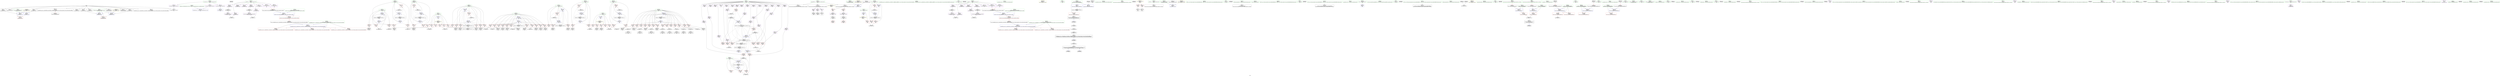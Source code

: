 digraph "SVFG" {
	label="SVFG";

	Node0x5602fc7751a0 [shape=record,color=grey,label="{NodeID: 0\nNullPtr}"];
	Node0x5602fc7751a0 -> Node0x5602fc99f530[style=solid];
	Node0x5602fc7751a0 -> Node0x5602fc99f630[style=solid];
	Node0x5602fc7751a0 -> Node0x5602fc99f700[style=solid];
	Node0x5602fc7751a0 -> Node0x5602fc99f7d0[style=solid];
	Node0x5602fc7751a0 -> Node0x5602fc99f8a0[style=solid];
	Node0x5602fc7751a0 -> Node0x5602fc99f970[style=solid];
	Node0x5602fc7751a0 -> Node0x5602fc99fa40[style=solid];
	Node0x5602fc7751a0 -> Node0x5602fc99fb10[style=solid];
	Node0x5602fc7751a0 -> Node0x5602fc99fbe0[style=solid];
	Node0x5602fc7751a0 -> Node0x5602fc99fcb0[style=solid];
	Node0x5602fc7751a0 -> Node0x5602fc99fd80[style=solid];
	Node0x5602fc7751a0 -> Node0x5602fc9b1c30[style=solid];
	Node0x5602fca009a0 [shape=record,color=black,label="{NodeID: 692\n336 = PHI()\n}"];
	Node0x5602fc9be4c0 [shape=record,color=black,label="{NodeID: 526\n185 = PHI(183, 186, )\n}"];
	Node0x5602fc9be4c0 -> Node0x5602fc9a3e40[style=solid];
	Node0x5602fc9b30b0 [shape=record,color=blue,label="{NodeID: 360\n263\<--292\nk\<--\nmain\n}"];
	Node0x5602fc9b30b0 -> Node0x5602fc9af850[style=dashed];
	Node0x5602fc9b30b0 -> Node0x5602fc9af920[style=dashed];
	Node0x5602fc9b30b0 -> Node0x5602fc9af9f0[style=dashed];
	Node0x5602fc9b30b0 -> Node0x5602fc9afac0[style=dashed];
	Node0x5602fc9b30b0 -> Node0x5602fc9afb90[style=dashed];
	Node0x5602fc9b30b0 -> Node0x5602fc9afc60[style=dashed];
	Node0x5602fc9b30b0 -> Node0x5602fc9afd30[style=dashed];
	Node0x5602fc9b30b0 -> Node0x5602fc9b3250[style=dashed];
	Node0x5602fc9b30b0 -> Node0x5602fc9dc160[style=dashed];
	Node0x5602fc9aec20 [shape=record,color=red,label="{NodeID: 277\n508\<--259\n\<--i53\nmain\n}"];
	Node0x5602fc9aec20 -> Node0x5602fc9c00e0[style=solid];
	Node0x5602fc9a27c0 [shape=record,color=purple,label="{NodeID: 194\n463\<--31\narrayidx89\<--t\nmain\n}"];
	Node0x5602fc9a27c0 -> Node0x5602fc9b07c0[style=solid];
	Node0x5602fc99ff50 [shape=record,color=black,label="{NodeID: 111\n10\<--8\n\<--_Z6streamB5cxx11\nCan only get source location for instruction, argument, global var or function.}"];
	Node0x5602fc98de30 [shape=record,color=green,label="{NodeID: 28\n23\<--24\nm\<--m_field_insensitive\nGlob }"];
	Node0x5602fc98de30 -> Node0x5602fc9acc70[style=solid];
	Node0x5602fc98de30 -> Node0x5602fc9acd40[style=solid];
	Node0x5602fc98de30 -> Node0x5602fc9ace10[style=solid];
	Node0x5602fc98de30 -> Node0x5602fc9acee0[style=solid];
	Node0x5602fc98de30 -> Node0x5602fc9acfb0[style=solid];
	Node0x5602fc98de30 -> Node0x5602fc9b1930[style=solid];
	Node0x5602fc9ac490 [shape=record,color=grey,label="{NodeID: 554\n414 = cmp(412, 413, )\n}"];
	Node0x5602fc9b02e0 [shape=record,color=red,label="{NodeID: 305\n575\<--267\n\<--i141\nmain\n}"];
	Node0x5602fc9b02e0 -> Node0x5602fc9aa690[style=solid];
	Node0x5602fc9a3f10 [shape=record,color=purple,label="{NodeID: 222\n205\<--204\narraydestroy.element\<--arraydestroy.elementPast\n__cxx_global_array_dtor\n}"];
	Node0x5602fc9a3f10 -> Node0x5602fc9bd3e0[style=solid];
	Node0x5602fc9a3f10 -> Node0x5602fc9c5cf0[style=solid];
	Node0x5602fc9a5b50 [shape=record,color=black,label="{NodeID: 139\n459\<--458\nidxprom86\<--\nmain\n}"];
	Node0x5602fc9a02b0 [shape=record,color=green,label="{NodeID: 56\n198\<--199\n.addr\<--.addr_field_insensitive\n__cxx_global_array_dtor\n}"];
	Node0x5602fc9a02b0 -> Node0x5602fc9b2210[style=solid];
	Node0x5602fc9b1a30 [shape=record,color=blue,label="{NodeID: 333\n740\<--53\nllvm.global_ctors_0\<--\nGlob }"];
	Node0x5602fc9ad630 [shape=record,color=red,label="{NodeID: 250\n583\<--247\n\<--test\nmain\n}"];
	Node0x5602fc9a7210 [shape=record,color=purple,label="{NodeID: 167\n189\<--25\n\<--_Z1aB5cxx11\n__cxx_global_var_init.3\n}"];
	Node0x5602fc9a7210 -> Node0x5602fc9c6170[style=solid];
	Node0x5602fc9a1b70 [shape=record,color=green,label="{NodeID: 84\n630\<--631\n_ZSteqIcEN9__gnu_cxx11__enable_ifIXsr9__is_charIT_EE7__valueEbE6__typeERKNSt7__cxx1112basic_stringIS2_St11char_traitsIS2_ESaIS2_EEESC_\<--_ZSteqIcEN9__gnu_cxx11__enable_ifIXsr9__is_charIT_EE7__valueEbE6__typeERKNSt7__cxx1112basic_stringIS2_St11char_traitsIS2_ESaIS2_EEESC__field_insensitive\n}"];
	Node0x5602fc988380 [shape=record,color=green,label="{NodeID: 1\n7\<--1\n__dso_handle\<--dummyObj\nGlob }"];
	Node0x5602fca00aa0 [shape=record,color=black,label="{NodeID: 693\n346 = PHI()\n}"];
	Node0x5602fc9bea60 [shape=record,color=black,label="{NodeID: 527\n216 = PHI(214, 217, )\n}"];
	Node0x5602fc9bea60 -> Node0x5602fc9a3fe0[style=solid];
	Node0x5602fc9b3180 [shape=record,color=blue,label="{NodeID: 361\n474\<--467\narrayidx95\<--cond\nmain\n}"];
	Node0x5602fc9b3180 -> Node0x5602fc9d9560[style=dashed];
	Node0x5602fc9aecf0 [shape=record,color=red,label="{NodeID: 278\n517\<--259\n\<--i53\nmain\n}"];
	Node0x5602fc9aecf0 -> Node0x5602fc9a6510[style=solid];
	Node0x5602fc9a2890 [shape=record,color=purple,label="{NodeID: 195\n471\<--31\narrayidx93\<--t\nmain\n}"];
	Node0x5602fc9a0050 [shape=record,color=black,label="{NodeID: 112\n11\<--8\n\<--_Z6streamB5cxx11\nCan only get source location for instruction, argument, global var or function.}"];
	Node0x5602fc9a0050 -> Node0x5602fc9a6ed0[style=solid];
	Node0x5602fc9a0050 -> Node0x5602fc9a4320[style=solid];
	Node0x5602fc9a0050 -> Node0x5602fc9a43f0[style=solid];
	Node0x5602fc98df30 [shape=record,color=green,label="{NodeID: 29\n25\<--27\n_Z1aB5cxx11\<--_Z1aB5cxx11_field_insensitive\nGlob }"];
	Node0x5602fc98df30 -> Node0x5602fc9a7070[style=solid];
	Node0x5602fc98df30 -> Node0x5602fc9a7140[style=solid];
	Node0x5602fc98df30 -> Node0x5602fc9a7210[style=solid];
	Node0x5602fc98df30 -> Node0x5602fc9a72e0[style=solid];
	Node0x5602fc98df30 -> Node0x5602fc9a73b0[style=solid];
	Node0x5602fc98df30 -> Node0x5602fc9a7480[style=solid];
	Node0x5602fc98df30 -> Node0x5602fc9a7550[style=solid];
	Node0x5602fc98df30 -> Node0x5602fc9a7620[style=solid];
	Node0x5602fc98df30 -> Node0x5602fc9a76f0[style=solid];
	Node0x5602fc9c4530 [shape=record,color=grey,label="{NodeID: 555\n408 = cmp(406, 407, )\n}"];
	Node0x5602fc9b03b0 [shape=record,color=red,label="{NodeID: 306\n302\<--301\nvbase.offset\<--\nmain\n}"];
	Node0x5602fc9a3fe0 [shape=record,color=purple,label="{NodeID: 223\n217\<--216\narrayctor.next\<--arrayctor.cur\n__cxx_global_var_init.4\n}"];
	Node0x5602fc9a3fe0 -> Node0x5602fc9bea60[style=solid];
	Node0x5602fc9a3fe0 -> Node0x5602fc9c59f0[style=solid];
	Node0x5602fc9a5c20 [shape=record,color=black,label="{NodeID: 140\n462\<--461\nidxprom88\<--\nmain\n}"];
	Node0x5602fc9a0340 [shape=record,color=green,label="{NodeID: 57\n211\<--212\n__cxx_global_var_init.4\<--__cxx_global_var_init.4_field_insensitive\n}"];
	Node0x5602fc9e8f90 [shape=record,color=yellow,style=double,label="{NodeID: 666\nRETMU(12V_2)\npts\{230 \}\nFun[__cxx_global_array_dtor.5]}"];
	Node0x5602fc9b1b30 [shape=record,color=blue,label="{NodeID: 334\n741\<--54\nllvm.global_ctors_1\<--_GLOBAL__sub_I_RomanLipovsky_0_0.cpp\nGlob }"];
	Node0x5602fc9ad700 [shape=record,color=red,label="{NodeID: 251\n594\<--247\n\<--test\nmain\n}"];
	Node0x5602fc9ad700 -> Node0x5602fc9c0260[style=solid];
	Node0x5602fc9a72e0 [shape=record,color=purple,label="{NodeID: 168\n201\<--25\n\<--_Z1aB5cxx11\n__cxx_global_array_dtor\n}"];
	Node0x5602fc9a1c70 [shape=record,color=green,label="{NodeID: 85\n644\<--645\n__lhs.addr\<--__lhs.addr_field_insensitive\n_ZSteqIcEN9__gnu_cxx11__enable_ifIXsr9__is_charIT_EE7__valueEbE6__typeERKNSt7__cxx1112basic_stringIS2_St11char_traitsIS2_ESaIS2_EEESC_\n}"];
	Node0x5602fc9a1c70 -> Node0x5602fc9b0f10[style=solid];
	Node0x5602fc9a1c70 -> Node0x5602fc9b0fe0[style=solid];
	Node0x5602fc9a1c70 -> Node0x5602fc9b10b0[style=solid];
	Node0x5602fc9a1c70 -> Node0x5602fc9b3b40[style=solid];
	Node0x5602fc988410 [shape=record,color=green,label="{NodeID: 2\n13\<--1\n.str\<--dummyObj\nGlob }"];
	Node0x5602fca00ba0 [shape=record,color=black,label="{NodeID: 694\n489 = PHI(618, )\n}"];
	Node0x5602fc9bf000 [shape=record,color=black,label="{NodeID: 528\n467 = PHI(456, 465, )\n}"];
	Node0x5602fc9bf000 -> Node0x5602fc9b3180[style=solid];
	Node0x5602fc9b3250 [shape=record,color=blue,label="{NodeID: 362\n263\<--479\nk\<--inc97\nmain\n}"];
	Node0x5602fc9b3250 -> Node0x5602fc9af850[style=dashed];
	Node0x5602fc9b3250 -> Node0x5602fc9af920[style=dashed];
	Node0x5602fc9b3250 -> Node0x5602fc9af9f0[style=dashed];
	Node0x5602fc9b3250 -> Node0x5602fc9afac0[style=dashed];
	Node0x5602fc9b3250 -> Node0x5602fc9afb90[style=dashed];
	Node0x5602fc9b3250 -> Node0x5602fc9afc60[style=dashed];
	Node0x5602fc9b3250 -> Node0x5602fc9afd30[style=dashed];
	Node0x5602fc9b3250 -> Node0x5602fc9b3250[style=dashed];
	Node0x5602fc9b3250 -> Node0x5602fc9dc160[style=dashed];
	Node0x5602fc9aedc0 [shape=record,color=red,label="{NodeID: 279\n526\<--259\n\<--i53\nmain\n}"];
	Node0x5602fc9aedc0 -> Node0x5602fc9abd10[style=solid];
	Node0x5602fc9a2960 [shape=record,color=purple,label="{NodeID: 196\n474\<--31\narrayidx95\<--t\nmain\n}"];
	Node0x5602fc9a2960 -> Node0x5602fc9b3180[style=solid];
	Node0x5602fc9a0150 [shape=record,color=black,label="{NodeID: 113\n244\<--16\nmain_ret\<--\nmain\n}"];
	Node0x5602fc98e030 [shape=record,color=green,label="{NodeID: 30\n28\<--30\n_Z1bB5cxx11\<--_Z1bB5cxx11_field_insensitive\nGlob }"];
	Node0x5602fc98e030 -> Node0x5602fc9a77c0[style=solid];
	Node0x5602fc98e030 -> Node0x5602fc9a7890[style=solid];
	Node0x5602fc98e030 -> Node0x5602fc9a7960[style=solid];
	Node0x5602fc98e030 -> Node0x5602fc9a7a30[style=solid];
	Node0x5602fc98e030 -> Node0x5602fc9a7b00[style=solid];
	Node0x5602fc98e030 -> Node0x5602fc9a7bd0[style=solid];
	Node0x5602fc98e030 -> Node0x5602fc9a7ca0[style=solid];
	Node0x5602fc98e030 -> Node0x5602fc9a7d70[style=solid];
	Node0x5602fc98e030 -> Node0x5602fc9a7e40[style=solid];
	Node0x5602fc9e6cf0 [shape=record,color=yellow,style=double,label="{NodeID: 639\n10V_1 = ENCHI(MR_10V_0)\npts\{199 \}\nFun[__cxx_global_array_dtor]}"];
	Node0x5602fc9e6cf0 -> Node0x5602fc9b2210[style=dashed];
	Node0x5602fc9c4670 [shape=record,color=grey,label="{NodeID: 556\n560 = cmp(552, 559, )\n}"];
	Node0x5602fc9b0480 [shape=record,color=red,label="{NodeID: 307\n331\<--330\nvbase.offset14\<--\nmain\n}"];
	Node0x5602fc9a40b0 [shape=record,color=purple,label="{NodeID: 224\n236\<--235\narraydestroy.element\<--arraydestroy.elementPast\n__cxx_global_array_dtor.5\n}"];
	Node0x5602fc9a40b0 -> Node0x5602fc9bf5a0[style=solid];
	Node0x5602fc9a40b0 -> Node0x5602fc9c5ff0[style=solid];
	Node0x5602fc9a5cf0 [shape=record,color=black,label="{NodeID: 141\n470\<--469\nidxprom92\<--add91\nmain\n}"];
	Node0x5602fc9a0440 [shape=record,color=green,label="{NodeID: 58\n224\<--225\n__cxx_global_array_dtor.5\<--__cxx_global_array_dtor.5_field_insensitive\n}"];
	Node0x5602fc9b1c30 [shape=record,color=blue, style = dotted,label="{NodeID: 335\n742\<--3\nllvm.global_ctors_2\<--dummyVal\nGlob }"];
	Node0x5602fc9ad7d0 [shape=record,color=red,label="{NodeID: 252\n314\<--249\n\<--i\nmain\n}"];
	Node0x5602fc9ad7d0 -> Node0x5602fc9c5b70[style=solid];
	Node0x5602fc9a73b0 [shape=record,color=purple,label="{NodeID: 169\n202\<--25\n\<--_Z1aB5cxx11\n__cxx_global_array_dtor\n}"];
	Node0x5602fc9a73b0 -> Node0x5602fc9bd3e0[style=solid];
	Node0x5602fc9a1d40 [shape=record,color=green,label="{NodeID: 86\n646\<--647\n__rhs.addr\<--__rhs.addr_field_insensitive\n_ZSteqIcEN9__gnu_cxx11__enable_ifIXsr9__is_charIT_EE7__valueEbE6__typeERKNSt7__cxx1112basic_stringIS2_St11char_traitsIS2_ESaIS2_EEESC_\n}"];
	Node0x5602fc9a1d40 -> Node0x5602fc9b1180[style=solid];
	Node0x5602fc9a1d40 -> Node0x5602fc9b1250[style=solid];
	Node0x5602fc9a1d40 -> Node0x5602fc9b3c10[style=solid];
	Node0x5602fc9884a0 [shape=record,color=green,label="{NodeID: 3\n16\<--1\n\<--dummyObj\nCan only get source location for instruction, argument, global var or function.}"];
	Node0x5602fca00d40 [shape=record,color=black,label="{NodeID: 695\n580 = PHI()\n}"];
	Node0x5602fc511640 [shape=record,color=yellow,style=double,label="{NodeID: 612\n14V_1 = ENCHI(MR_14V_0)\npts\{1 \}\nFun[main]}"];
	Node0x5602fc511640 -> Node0x5602fc9ad080[style=dashed];
	Node0x5602fc511640 -> Node0x5602fc9ad150[style=dashed];
	Node0x5602fc9bf5a0 [shape=record,color=black,label="{NodeID: 529\n235 = PHI(233, 236, )\n}"];
	Node0x5602fc9bf5a0 -> Node0x5602fc9a40b0[style=solid];
	Node0x5602fc9b3320 [shape=record,color=blue,label="{NodeID: 363\n532\<--525\narrayidx133\<--cond128\nmain\n}"];
	Node0x5602fc9b3320 -> Node0x5602fc9dc660[style=dashed];
	Node0x5602fc9aee90 [shape=record,color=red,label="{NodeID: 280\n541\<--259\n\<--i53\nmain\n}"];
	Node0x5602fc9aee90 -> Node0x5602fc9ac190[style=solid];
	Node0x5602fc9a2a30 [shape=record,color=purple,label="{NodeID: 197\n494\<--31\narrayidx108\<--t\nmain\n}"];
	Node0x5602fc9a4640 [shape=record,color=black,label="{NodeID: 114\n19\<--18\n\<--_Z1sB5cxx11\nCan only get source location for instruction, argument, global var or function.}"];
	Node0x5602fc98e130 [shape=record,color=green,label="{NodeID: 31\n31\<--33\nt\<--t_field_insensitive\nGlob }"];
	Node0x5602fc98e130 -> Node0x5602fc9a7f10[style=solid];
	Node0x5602fc98e130 -> Node0x5602fc9a7fe0[style=solid];
	Node0x5602fc98e130 -> Node0x5602fc9a80b0[style=solid];
	Node0x5602fc98e130 -> Node0x5602fc9a8180[style=solid];
	Node0x5602fc98e130 -> Node0x5602fc9a8250[style=solid];
	Node0x5602fc98e130 -> Node0x5602fc9a8320[style=solid];
	Node0x5602fc98e130 -> Node0x5602fc9a83f0[style=solid];
	Node0x5602fc98e130 -> Node0x5602fc9a84c0[style=solid];
	Node0x5602fc98e130 -> Node0x5602fc9a8590[style=solid];
	Node0x5602fc98e130 -> Node0x5602fc9a2620[style=solid];
	Node0x5602fc98e130 -> Node0x5602fc9a26f0[style=solid];
	Node0x5602fc98e130 -> Node0x5602fc9a27c0[style=solid];
	Node0x5602fc98e130 -> Node0x5602fc9a2890[style=solid];
	Node0x5602fc98e130 -> Node0x5602fc9a2960[style=solid];
	Node0x5602fc98e130 -> Node0x5602fc9a2a30[style=solid];
	Node0x5602fc98e130 -> Node0x5602fc9a2b00[style=solid];
	Node0x5602fc98e130 -> Node0x5602fc9a2bd0[style=solid];
	Node0x5602fc98e130 -> Node0x5602fc9a2ca0[style=solid];
	Node0x5602fc98e130 -> Node0x5602fc9a2d70[style=solid];
	Node0x5602fc98e130 -> Node0x5602fc9a2e40[style=solid];
	Node0x5602fc98e130 -> Node0x5602fc9a2f10[style=solid];
	Node0x5602fc98e130 -> Node0x5602fc9a2fe0[style=solid];
	Node0x5602fc98e130 -> Node0x5602fc9a30b0[style=solid];
	Node0x5602fc98e130 -> Node0x5602fc9a3180[style=solid];
	Node0x5602fc98e130 -> Node0x5602fc9a3250[style=solid];
	Node0x5602fc98e130 -> Node0x5602fc9a3320[style=solid];
	Node0x5602fc98e130 -> Node0x5602fc9a33f0[style=solid];
	Node0x5602fc98e130 -> Node0x5602fc9a34c0[style=solid];
	Node0x5602fc9c47f0 [shape=record,color=grey,label="{NodeID: 557\n550 = cmp(548, 549, )\n}"];
	Node0x5602fc9b0550 [shape=record,color=red,label="{NodeID: 308\n438\<--437\n\<--arrayidx74\nmain\n}"];
	Node0x5602fc9b0550 -> Node0x5602fc9c56f0[style=solid];
	Node0x5602fc9a4180 [shape=record,color=purple,label="{NodeID: 225\n300\<--299\nvbase.offset.ptr\<--vtable\nmain\n}"];
	Node0x5602fc9a4180 -> Node0x5602fc9a4d80[style=solid];
	Node0x5602fc9a5dc0 [shape=record,color=black,label="{NodeID: 142\n473\<--472\nidxprom94\<--\nmain\n}"];
	Node0x5602fc9a0540 [shape=record,color=green,label="{NodeID: 59\n229\<--230\n.addr\<--.addr_field_insensitive\n__cxx_global_array_dtor.5\n}"];
	Node0x5602fc9a0540 -> Node0x5602fc9b22e0[style=solid];
	Node0x5602fc9b1d30 [shape=record,color=blue,label="{NodeID: 336\n86\<--116\nexn.slot\<--\n__cxx_global_var_init.1\n}"];
	Node0x5602fc9b1d30 -> Node0x5602fc9ad220[style=dashed];
	Node0x5602fc9ad8a0 [shape=record,color=red,label="{NodeID: 253\n318\<--249\n\<--i\nmain\n}"];
	Node0x5602fc9ad8a0 -> Node0x5602fc9a4f20[style=solid];
	Node0x5602fc9a7480 [shape=record,color=purple,label="{NodeID: 170\n207\<--25\n\<--_Z1aB5cxx11\n__cxx_global_array_dtor\n}"];
	Node0x5602fc9a7480 -> Node0x5602fc9c5cf0[style=solid];
	Node0x5602fc9a1e10 [shape=record,color=green,label="{NodeID: 87\n652\<--653\n_ZNKSt7__cxx1112basic_stringIcSt11char_traitsIcESaIcEE4sizeEv\<--_ZNKSt7__cxx1112basic_stringIcSt11char_traitsIcESaIcEE4sizeEv_field_insensitive\n}"];
	Node0x5602fc988920 [shape=record,color=green,label="{NodeID: 4\n34\<--1\n.str.6\<--dummyObj\nGlob }"];
	Node0x5602fca00e40 [shape=record,color=black,label="{NodeID: 696\n584 = PHI()\n}"];
	Node0x5602fc5116f0 [shape=record,color=yellow,style=double,label="{NodeID: 613\n16V_1 = ENCHI(MR_16V_0)\npts\{12 \}\nFun[main]}"];
	Node0x5602fc5116f0 -> Node0x5602fc9a44c0[style=dashed];
	Node0x5602fc5116f0 -> Node0x5602fc9a4590[style=dashed];
	Node0x5602fc9bfb40 [shape=record,color=black,label="{NodeID: 530\n672 = PHI(673, 670, )\n}"];
	Node0x5602fc9bfb40 -> Node0x5602fc9a6c60[style=solid];
	Node0x5602fc9b33f0 [shape=record,color=blue,label="{NodeID: 364\n261\<--537\nj57\<--inc136\nmain\n}"];
	Node0x5602fc9b33f0 -> Node0x5602fc9aef60[style=dashed];
	Node0x5602fc9b33f0 -> Node0x5602fc9af030[style=dashed];
	Node0x5602fc9b33f0 -> Node0x5602fc9af100[style=dashed];
	Node0x5602fc9b33f0 -> Node0x5602fc9af1d0[style=dashed];
	Node0x5602fc9b33f0 -> Node0x5602fc9af2a0[style=dashed];
	Node0x5602fc9b33f0 -> Node0x5602fc9af370[style=dashed];
	Node0x5602fc9b33f0 -> Node0x5602fc9af440[style=dashed];
	Node0x5602fc9b33f0 -> Node0x5602fc9af510[style=dashed];
	Node0x5602fc9b33f0 -> Node0x5602fc9af5e0[style=dashed];
	Node0x5602fc9b33f0 -> Node0x5602fc9af6b0[style=dashed];
	Node0x5602fc9b33f0 -> Node0x5602fc9af780[style=dashed];
	Node0x5602fc9b33f0 -> Node0x5602fc9b2fe0[style=dashed];
	Node0x5602fc9b33f0 -> Node0x5602fc9b33f0[style=dashed];
	Node0x5602fc9b33f0 -> Node0x5602fc9df860[style=dashed];
	Node0x5602fc9aef60 [shape=record,color=red,label="{NodeID: 281\n406\<--261\n\<--j57\nmain\n}"];
	Node0x5602fc9aef60 -> Node0x5602fc9c4530[style=solid];
	Node0x5602fc9a2b00 [shape=record,color=purple,label="{NodeID: 198\n497\<--31\narrayidx110\<--t\nmain\n}"];
	Node0x5602fc9a2b00 -> Node0x5602fc9b0890[style=solid];
	Node0x5602fc9a4740 [shape=record,color=black,label="{NodeID: 115\n65\<--66\n\<--_ZNSt8ios_base4InitD1Ev\nCan only get source location for instruction, argument, global var or function.}"];
	Node0x5602fc98e230 [shape=record,color=green,label="{NodeID: 32\n52\<--56\nllvm.global_ctors\<--llvm.global_ctors_field_insensitive\nGlob }"];
	Node0x5602fc98e230 -> Node0x5602fc9a3b40[style=solid];
	Node0x5602fc98e230 -> Node0x5602fc9a3c40[style=solid];
	Node0x5602fc98e230 -> Node0x5602fc9a3d40[style=solid];
	Node0x5602fc9c4970 [shape=record,color=grey,label="{NodeID: 558\n402 = cmp(400, 401, )\n}"];
	Node0x5602fc9b0620 [shape=record,color=red,label="{NodeID: 309\n445\<--444\n\<--arrayidx78\nmain\n}"];
	Node0x5602fc9b0620 -> Node0x5602fc9ab590[style=solid];
	Node0x5602fc9a4250 [shape=record,color=purple,label="{NodeID: 226\n329\<--328\nvbase.offset.ptr13\<--vtable12\nmain\n}"];
	Node0x5602fc9a4250 -> Node0x5602fc9a4ff0[style=solid];
	Node0x5602fc9a5e90 [shape=record,color=black,label="{NodeID: 143\n483\<--482\nidxprom99\<--\nmain\n}"];
	Node0x5602fc9a0610 [shape=record,color=green,label="{NodeID: 60\n242\<--243\nmain\<--main_field_insensitive\n}"];
	Node0x5602fc9dc160 [shape=record,color=black,label="{NodeID: 586\nMR_42V_4 = PHI(MR_42V_6, MR_42V_3, )\npts\{264 \}\n}"];
	Node0x5602fc9dc160 -> Node0x5602fc9b30b0[style=dashed];
	Node0x5602fc9dc160 -> Node0x5602fc9dc160[style=dashed];
	Node0x5602fc9dc160 -> Node0x5602fc9dfd60[style=dashed];
	Node0x5602fc9b1e00 [shape=record,color=blue,label="{NodeID: 337\n88\<--118\nehselector.slot\<--\n__cxx_global_var_init.1\n}"];
	Node0x5602fc9b1e00 -> Node0x5602fc9ad2f0[style=dashed];
	Node0x5602fc9ad970 [shape=record,color=red,label="{NodeID: 254\n323\<--249\n\<--i\nmain\n}"];
	Node0x5602fc9ad970 -> Node0x5602fc9ac310[style=solid];
	Node0x5602fc9a7550 [shape=record,color=purple,label="{NodeID: 171\n320\<--25\narrayidx\<--_Z1aB5cxx11\nmain\n}"];
	Node0x5602fc9a1f10 [shape=record,color=green,label="{NodeID: 88\n660\<--661\n_ZNKSt7__cxx1112basic_stringIcSt11char_traitsIcESaIcEE4dataEv\<--_ZNKSt7__cxx1112basic_stringIcSt11char_traitsIcESaIcEE4dataEv_field_insensitive\n}"];
	Node0x5602fc9889b0 [shape=record,color=green,label="{NodeID: 5\n36\<--1\n.str.7\<--dummyObj\nGlob }"];
	Node0x5602fca00f40 [shape=record,color=black,label="{NodeID: 697\n588 = PHI()\n}"];
	Node0x5602fc9e4e00 [shape=record,color=yellow,style=double,label="{NodeID: 614\n18V_1 = ENCHI(MR_18V_0)\npts\{17 \}\nFun[main]}"];
	Node0x5602fc9e4e00 -> Node0x5602fc9ac6c0[style=dashed];
	Node0x5602fc9c00e0 [shape=record,color=grey,label="{NodeID: 531\n509 = Binary(508, 292, )\n}"];
	Node0x5602fc9c00e0 -> Node0x5602fc9a6370[style=solid];
	Node0x5602fc9b34c0 [shape=record,color=blue,label="{NodeID: 365\n259\<--542\ni53\<--inc139\nmain\n}"];
	Node0x5602fc9b34c0 -> Node0x5602fc9ae400[style=dashed];
	Node0x5602fc9b34c0 -> Node0x5602fc9ae4d0[style=dashed];
	Node0x5602fc9b34c0 -> Node0x5602fc9ae5a0[style=dashed];
	Node0x5602fc9b34c0 -> Node0x5602fc9ae670[style=dashed];
	Node0x5602fc9b34c0 -> Node0x5602fc9ae740[style=dashed];
	Node0x5602fc9b34c0 -> Node0x5602fc9ae810[style=dashed];
	Node0x5602fc9b34c0 -> Node0x5602fc9ae8e0[style=dashed];
	Node0x5602fc9b34c0 -> Node0x5602fc9ae9b0[style=dashed];
	Node0x5602fc9b34c0 -> Node0x5602fc9aea80[style=dashed];
	Node0x5602fc9b34c0 -> Node0x5602fc9aeb50[style=dashed];
	Node0x5602fc9b34c0 -> Node0x5602fc9aec20[style=dashed];
	Node0x5602fc9b34c0 -> Node0x5602fc9aecf0[style=dashed];
	Node0x5602fc9b34c0 -> Node0x5602fc9aedc0[style=dashed];
	Node0x5602fc9b34c0 -> Node0x5602fc9aee90[style=dashed];
	Node0x5602fc9b34c0 -> Node0x5602fc9b34c0[style=dashed];
	Node0x5602fc9b34c0 -> Node0x5602fc9df360[style=dashed];
	Node0x5602fc9af030 [shape=record,color=red,label="{NodeID: 282\n417\<--261\n\<--j57\nmain\n}"];
	Node0x5602fc9af030 -> Node0x5602fc9c5e70[style=solid];
	Node0x5602fc9a2bd0 [shape=record,color=purple,label="{NodeID: 199\n501\<--31\narrayidx112\<--t\nmain\n}"];
	Node0x5602fc9a4840 [shape=record,color=black,label="{NodeID: 116\n176\<--106\n\<--_ZNSt7__cxx1112basic_stringIcSt11char_traitsIcESaIcEED1Ev\nCan only get source location for instruction, argument, global var or function.}"];
	Node0x5602fc98e330 [shape=record,color=green,label="{NodeID: 33\n57\<--58\n__cxx_global_var_init\<--__cxx_global_var_init_field_insensitive\n}"];
	Node0x5602fc9c4af0 [shape=record,color=grey,label="{NodeID: 559\n506 = cmp(498, 505, )\n}"];
	Node0x5602fc9b06f0 [shape=record,color=red,label="{NodeID: 310\n456\<--455\n\<--arrayidx85\nmain\n}"];
	Node0x5602fc9b06f0 -> Node0x5602fc9bf000[style=solid];
	Node0x5602fc9a4320 [shape=record,color=purple,label="{NodeID: 227\n303\<--11\nadd.ptr\<--\nmain\n}"];
	Node0x5602fc9a4320 -> Node0x5602fc9a4e50[style=solid];
	Node0x5602fc9a5f60 [shape=record,color=black,label="{NodeID: 144\n487\<--486\nidxprom102\<--add101\nmain\n}"];
	Node0x5602fc9a0710 [shape=record,color=green,label="{NodeID: 61\n245\<--246\nretval\<--retval_field_insensitive\nmain\n}"];
	Node0x5602fc9a0710 -> Node0x5602fc9b23b0[style=solid];
	Node0x5602fc9dc660 [shape=record,color=black,label="{NodeID: 587\nMR_48V_9 = PHI(MR_48V_14, MR_48V_8, )\npts\{330000 \}\n}"];
	Node0x5602fc9dc660 -> Node0x5602fc9b0550[style=dashed];
	Node0x5602fc9dc660 -> Node0x5602fc9b0620[style=dashed];
	Node0x5602fc9dc660 -> Node0x5602fc9b06f0[style=dashed];
	Node0x5602fc9dc660 -> Node0x5602fc9b07c0[style=dashed];
	Node0x5602fc9dc660 -> Node0x5602fc9b0890[style=dashed];
	Node0x5602fc9dc660 -> Node0x5602fc9b0960[style=dashed];
	Node0x5602fc9dc660 -> Node0x5602fc9b0a30[style=dashed];
	Node0x5602fc9dc660 -> Node0x5602fc9b0b00[style=dashed];
	Node0x5602fc9dc660 -> Node0x5602fc9b0bd0[style=dashed];
	Node0x5602fc9dc660 -> Node0x5602fc9b0ca0[style=dashed];
	Node0x5602fc9dc660 -> Node0x5602fc9b3180[style=dashed];
	Node0x5602fc9dc660 -> Node0x5602fc9b3320[style=dashed];
	Node0x5602fc9dc660 -> Node0x5602fc9d9560[style=dashed];
	Node0x5602fc9dc660 -> Node0x5602fc9dc660[style=dashed];
	Node0x5602fc9dc660 -> Node0x5602fc9e0c60[style=dashed];
	Node0x5602fc9b1ed0 [shape=record,color=blue,label="{NodeID: 338\n86\<--122\nexn.slot\<--\n__cxx_global_var_init.1\n}"];
	Node0x5602fc9b1ed0 -> Node0x5602fc9ad220[style=dashed];
	Node0x5602fc9ada40 [shape=record,color=red,label="{NodeID: 255\n339\<--251\n\<--i17\nmain\n}"];
	Node0x5602fc9ada40 -> Node0x5602fc9c5870[style=solid];
	Node0x5602fc9a7620 [shape=record,color=purple,label="{NodeID: 172\n422\<--25\narrayidx66\<--_Z1aB5cxx11\nmain\n|{<s0>35}}"];
	Node0x5602fc9a7620:s0 -> Node0x5602fca02150[style=solid,color=red];
	Node0x5602fc9a2010 [shape=record,color=green,label="{NodeID: 89\n667\<--668\n_ZNSt11char_traitsIcE7compareEPKcS2_m\<--_ZNSt11char_traitsIcE7compareEPKcS2_m_field_insensitive\n}"];
	Node0x5602fc988a40 [shape=record,color=green,label="{NodeID: 6\n38\<--1\nstdin\<--dummyObj\nGlob }"];
	Node0x5602fca01040 [shape=record,color=black,label="{NodeID: 698\n590 = PHI()\n}"];
	Node0x5602fc9e4ee0 [shape=record,color=yellow,style=double,label="{NodeID: 615\n20V_1 = ENCHI(MR_20V_0)\npts\{22 \}\nFun[main]}"];
	Node0x5602fc9e4ee0 -> Node0x5602fc9ac790[style=dashed];
	Node0x5602fc9e4ee0 -> Node0x5602fc9ac860[style=dashed];
	Node0x5602fc9e4ee0 -> Node0x5602fc9ac930[style=dashed];
	Node0x5602fc9e4ee0 -> Node0x5602fc9aca00[style=dashed];
	Node0x5602fc9e4ee0 -> Node0x5602fc9acad0[style=dashed];
	Node0x5602fc9e4ee0 -> Node0x5602fc9acba0[style=dashed];
	Node0x5602fc9c0260 [shape=record,color=grey,label="{NodeID: 532\n595 = Binary(594, 292, )\n}"];
	Node0x5602fc9c0260 -> Node0x5602fc9b38d0[style=solid];
	Node0x5602fc9b3590 [shape=record,color=blue,label="{NodeID: 366\n265\<--371\nans\<--\nmain\n}"];
	Node0x5602fc9b3590 -> Node0x5602fc9afe00[style=dashed];
	Node0x5602fc9b3590 -> Node0x5602fc9afed0[style=dashed];
	Node0x5602fc9b3590 -> Node0x5602fc9affa0[style=dashed];
	Node0x5602fc9b3590 -> Node0x5602fc9b3730[style=dashed];
	Node0x5602fc9b3590 -> Node0x5602fc9e0260[style=dashed];
	Node0x5602fc9af100 [shape=record,color=red,label="{NodeID: 283\n442\<--261\n\<--j57\nmain\n}"];
	Node0x5602fc9af100 -> Node0x5602fc9a58e0[style=solid];
	Node0x5602fc9a2ca0 [shape=record,color=purple,label="{NodeID: 200\n504\<--31\narrayidx114\<--t\nmain\n}"];
	Node0x5602fc9a2ca0 -> Node0x5602fc9b0960[style=solid];
	Node0x5602fc9a4940 [shape=record,color=black,label="{NodeID: 117\n112\<--113\n\<--_ZNSt7__cxx1118basic_stringstreamIcSt11char_traitsIcESaIcEED1Ev\nCan only get source location for instruction, argument, global var or function.}"];
	Node0x5602fc98e430 [shape=record,color=green,label="{NodeID: 34\n61\<--62\n_ZNSt8ios_base4InitC1Ev\<--_ZNSt8ios_base4InitC1Ev_field_insensitive\n}"];
	Node0x5602fc9c4c70 [shape=record,color=grey,label="{NodeID: 560\n656 = cmp(651, 655, )\n}"];
	Node0x5602fc9b07c0 [shape=record,color=red,label="{NodeID: 311\n464\<--463\n\<--arrayidx89\nmain\n}"];
	Node0x5602fc9b07c0 -> Node0x5602fc9ab290[style=solid];
	Node0x5602fc9a43f0 [shape=record,color=purple,label="{NodeID: 228\n332\<--11\nadd.ptr15\<--\nmain\n}"];
	Node0x5602fc9a43f0 -> Node0x5602fc9a50c0[style=solid];
	Node0x5602fc9a6030 [shape=record,color=black,label="{NodeID: 145\n493\<--492\nidxprom107\<--add106\nmain\n}"];
	Node0x5602fc9a07e0 [shape=record,color=green,label="{NodeID: 62\n247\<--248\ntest\<--test_field_insensitive\nmain\n}"];
	Node0x5602fc9a07e0 -> Node0x5602fc9ad560[style=solid];
	Node0x5602fc9a07e0 -> Node0x5602fc9ad630[style=solid];
	Node0x5602fc9a07e0 -> Node0x5602fc9ad700[style=solid];
	Node0x5602fc9a07e0 -> Node0x5602fc9b2480[style=solid];
	Node0x5602fc9a07e0 -> Node0x5602fc9b38d0[style=solid];
	Node0x5602fc9e9480 [shape=record,color=yellow,style=double,label="{NodeID: 671\nRETMU(10V_2)\npts\{199 \}\nFun[__cxx_global_array_dtor]}"];
	Node0x5602fc9b1fa0 [shape=record,color=blue,label="{NodeID: 339\n88\<--124\nehselector.slot\<--\n__cxx_global_var_init.1\n}"];
	Node0x5602fc9b1fa0 -> Node0x5602fc9ad2f0[style=dashed];
	Node0x5602fc9adb10 [shape=record,color=red,label="{NodeID: 256\n343\<--251\n\<--i17\nmain\n}"];
	Node0x5602fc9adb10 -> Node0x5602fc9a5190[style=solid];
	Node0x5602fc9a76f0 [shape=record,color=purple,label="{NodeID: 173\n484\<--25\narrayidx100\<--_Z1aB5cxx11\nmain\n|{<s0>36}}"];
	Node0x5602fc9a76f0:s0 -> Node0x5602fca02150[style=solid,color=red];
	Node0x5602fc9a2110 [shape=record,color=green,label="{NodeID: 90\n678\<--679\n__clang_call_terminate\<--__clang_call_terminate_field_insensitive\n}"];
	Node0x5602fc98bcb0 [shape=record,color=green,label="{NodeID: 7\n39\<--1\n.str.8\<--dummyObj\nGlob }"];
	Node0x5602fca01140 [shape=record,color=black,label="{NodeID: 699\n592 = PHI()\n}"];
	Node0x5602fc9e4fc0 [shape=record,color=yellow,style=double,label="{NodeID: 616\n22V_1 = ENCHI(MR_22V_0)\npts\{24 \}\nFun[main]}"];
	Node0x5602fc9e4fc0 -> Node0x5602fc9acc70[style=dashed];
	Node0x5602fc9e4fc0 -> Node0x5602fc9acd40[style=dashed];
	Node0x5602fc9e4fc0 -> Node0x5602fc9ace10[style=dashed];
	Node0x5602fc9e4fc0 -> Node0x5602fc9acee0[style=dashed];
	Node0x5602fc9e4fc0 -> Node0x5602fc9acfb0[style=dashed];
	Node0x5602fc9c03e0 [shape=record,color=grey,label="{NodeID: 533\n632 = Binary(629, 633, )\n}"];
	Node0x5602fc9c03e0 -> Node0x5602fc9a6b90[style=solid];
	Node0x5602fc9b3660 [shape=record,color=blue,label="{NodeID: 367\n267\<--292\ni141\<--\nmain\n}"];
	Node0x5602fc9b3660 -> Node0x5602fc9b0070[style=dashed];
	Node0x5602fc9b3660 -> Node0x5602fc9b0140[style=dashed];
	Node0x5602fc9b3660 -> Node0x5602fc9b0210[style=dashed];
	Node0x5602fc9b3660 -> Node0x5602fc9b02e0[style=dashed];
	Node0x5602fc9b3660 -> Node0x5602fc9b3800[style=dashed];
	Node0x5602fc9b3660 -> Node0x5602fc9e0760[style=dashed];
	Node0x5602fc9af1d0 [shape=record,color=red,label="{NodeID: 284\n461\<--261\n\<--j57\nmain\n}"];
	Node0x5602fc9af1d0 -> Node0x5602fc9a5c20[style=solid];
	Node0x5602fc9a2d70 [shape=record,color=purple,label="{NodeID: 201\n511\<--31\narrayidx119\<--t\nmain\n}"];
	Node0x5602fc9a4a40 [shape=record,color=black,label="{NodeID: 118\n145\<--156\n_ZStorSt13_Ios_OpenmodeS__ret\<--or\n_ZStorSt13_Ios_OpenmodeS_\n|{<s0>5}}"];
	Node0x5602fc9a4a40:s0 -> Node0x5602fc9fc100[style=solid,color=blue];
	Node0x5602fc98e530 [shape=record,color=green,label="{NodeID: 35\n67\<--68\n__cxa_atexit\<--__cxa_atexit_field_insensitive\n}"];
	Node0x5602fc9c4df0 [shape=record,color=grey,label="{NodeID: 561\n699 = cmp(698, 700, )\n}"];
	Node0x5602fc9b0890 [shape=record,color=red,label="{NodeID: 312\n498\<--497\n\<--arrayidx110\nmain\n}"];
	Node0x5602fc9b0890 -> Node0x5602fc9c4af0[style=solid];
	Node0x5602fc9a44c0 [shape=record,color=red,label="{NodeID: 229\n299\<--9\nvtable\<--\nmain\n}"];
	Node0x5602fc9a44c0 -> Node0x5602fc9a4180[style=solid];
	Node0x5602fc9a6100 [shape=record,color=black,label="{NodeID: 146\n496\<--495\nidxprom109\<--\nmain\n}"];
	Node0x5602fc9a08b0 [shape=record,color=green,label="{NodeID: 63\n249\<--250\ni\<--i_field_insensitive\nmain\n}"];
	Node0x5602fc9a08b0 -> Node0x5602fc9ad7d0[style=solid];
	Node0x5602fc9a08b0 -> Node0x5602fc9ad8a0[style=solid];
	Node0x5602fc9a08b0 -> Node0x5602fc9ad970[style=solid];
	Node0x5602fc9a08b0 -> Node0x5602fc9b2550[style=solid];
	Node0x5602fc9a08b0 -> Node0x5602fc9b2620[style=solid];
	Node0x5602fc9b2070 [shape=record,color=blue,label="{NodeID: 340\n148\<--146\n__a.addr\<--__a\n_ZStorSt13_Ios_OpenmodeS_\n}"];
	Node0x5602fc9b2070 -> Node0x5602fc9ad3c0[style=dashed];
	Node0x5602fc9adbe0 [shape=record,color=red,label="{NodeID: 257\n348\<--251\n\<--i17\nmain\n}"];
	Node0x5602fc9adbe0 -> Node0x5602fc9ab890[style=solid];
	Node0x5602fc9a77c0 [shape=record,color=purple,label="{NodeID: 174\n214\<--28\n\<--_Z1bB5cxx11\n__cxx_global_var_init.4\n}"];
	Node0x5602fc9a77c0 -> Node0x5602fc9bea60[style=solid];
	Node0x5602fc9a2210 [shape=record,color=green,label="{NodeID: 91\n687\<--688\nretval\<--retval_field_insensitive\n_ZNSt11char_traitsIcE7compareEPKcS2_m\n}"];
	Node0x5602fc9a2210 -> Node0x5602fc9b1320[style=solid];
	Node0x5602fc9a2210 -> Node0x5602fc9b3f50[style=solid];
	Node0x5602fc9a2210 -> Node0x5602fc9b4020[style=solid];
	Node0x5602fc98bd40 [shape=record,color=green,label="{NodeID: 8\n41\<--1\n.str.9\<--dummyObj\nGlob }"];
	Node0x5602fca01210 [shape=record,color=black,label="{NodeID: 700\n666 = PHI(683, )\n}"];
	Node0x5602fca01210 -> Node0x5602fc9c50f0[style=solid];
	Node0x5602fc9aa690 [shape=record,color=grey,label="{NodeID: 534\n576 = Binary(575, 292, )\n}"];
	Node0x5602fc9aa690 -> Node0x5602fc9b3800[style=solid];
	Node0x5602fc9b3730 [shape=record,color=blue,label="{NodeID: 368\n265\<--572\nans\<--cond157\nmain\n}"];
	Node0x5602fc9b3730 -> Node0x5602fc9afe00[style=dashed];
	Node0x5602fc9b3730 -> Node0x5602fc9afed0[style=dashed];
	Node0x5602fc9b3730 -> Node0x5602fc9affa0[style=dashed];
	Node0x5602fc9b3730 -> Node0x5602fc9b3730[style=dashed];
	Node0x5602fc9b3730 -> Node0x5602fc9e0260[style=dashed];
	Node0x5602fc9af2a0 [shape=record,color=red,label="{NodeID: 285\n482\<--261\n\<--j57\nmain\n}"];
	Node0x5602fc9af2a0 -> Node0x5602fc9a5e90[style=solid];
	Node0x5602fc9a2e40 [shape=record,color=purple,label="{NodeID: 202\n514\<--31\narrayidx121\<--t\nmain\n}"];
	Node0x5602fc9a2e40 -> Node0x5602fc9b0a30[style=solid];
	Node0x5602fc9a4b10 [shape=record,color=black,label="{NodeID: 119\n273\<--270\ncall\<--\nmain\n}"];
	Node0x5602fc98e630 [shape=record,color=green,label="{NodeID: 36\n66\<--72\n_ZNSt8ios_base4InitD1Ev\<--_ZNSt8ios_base4InitD1Ev_field_insensitive\n}"];
	Node0x5602fc98e630 -> Node0x5602fc9a4740[style=solid];
	Node0x5602fc9c4f70 [shape=record,color=grey,label="{NodeID: 562\n296 = cmp(294, 295, )\n}"];
	Node0x5602fc9b0960 [shape=record,color=red,label="{NodeID: 313\n505\<--504\n\<--arrayidx114\nmain\n}"];
	Node0x5602fc9b0960 -> Node0x5602fc9c4af0[style=solid];
	Node0x5602fc9a4590 [shape=record,color=red,label="{NodeID: 230\n328\<--9\nvtable12\<--\nmain\n}"];
	Node0x5602fc9a4590 -> Node0x5602fc9a4250[style=solid];
	Node0x5602fc9a61d0 [shape=record,color=black,label="{NodeID: 147\n500\<--499\nidxprom111\<--\nmain\n}"];
	Node0x5602fc9a0980 [shape=record,color=green,label="{NodeID: 64\n251\<--252\ni17\<--i17_field_insensitive\nmain\n}"];
	Node0x5602fc9a0980 -> Node0x5602fc9ada40[style=solid];
	Node0x5602fc9a0980 -> Node0x5602fc9adb10[style=solid];
	Node0x5602fc9a0980 -> Node0x5602fc9adbe0[style=solid];
	Node0x5602fc9a0980 -> Node0x5602fc9b26f0[style=solid];
	Node0x5602fc9a0980 -> Node0x5602fc9b27c0[style=solid];
	Node0x5602fc9dd560 [shape=record,color=black,label="{NodeID: 590\nMR_26V_3 = PHI(MR_26V_4, MR_26V_2, )\npts\{248 \}\n}"];
	Node0x5602fc9dd560 -> Node0x5602fc9ad560[style=dashed];
	Node0x5602fc9dd560 -> Node0x5602fc9ad630[style=dashed];
	Node0x5602fc9dd560 -> Node0x5602fc9ad700[style=dashed];
	Node0x5602fc9dd560 -> Node0x5602fc9b38d0[style=dashed];
	Node0x5602fc9b2140 [shape=record,color=blue,label="{NodeID: 341\n150\<--147\n__b.addr\<--__b\n_ZStorSt13_Ios_OpenmodeS_\n}"];
	Node0x5602fc9b2140 -> Node0x5602fc9ad490[style=dashed];
	Node0x5602fc9adcb0 [shape=record,color=red,label="{NodeID: 258\n354\<--253\n\<--i27\nmain\n}"];
	Node0x5602fc9adcb0 -> Node0x5602fc9c53f0[style=solid];
	Node0x5602fc9a7890 [shape=record,color=purple,label="{NodeID: 175\n219\<--28\n\<--_Z1bB5cxx11\n__cxx_global_var_init.4\n}"];
	Node0x5602fc9a22e0 [shape=record,color=green,label="{NodeID: 92\n689\<--690\n__s1.addr\<--__s1.addr_field_insensitive\n_ZNSt11char_traitsIcE7compareEPKcS2_m\n}"];
	Node0x5602fc9a22e0 -> Node0x5602fc9b13f0[style=solid];
	Node0x5602fc9a22e0 -> Node0x5602fc9b3ce0[style=solid];
	Node0x5602fc98bdd0 [shape=record,color=green,label="{NodeID: 9\n43\<--1\nstdout\<--dummyObj\nGlob }"];
	Node0x5602fca01410 [shape=record,color=black,label="{NodeID: 701\n655 = PHI()\n}"];
	Node0x5602fca01410 -> Node0x5602fc9c4c70[style=solid];
	Node0x5602fc9aa810 [shape=record,color=grey,label="{NodeID: 535\n486 = Binary(485, 292, )\n}"];
	Node0x5602fc9aa810 -> Node0x5602fc9a5f60[style=solid];
	Node0x5602fc9b3800 [shape=record,color=blue,label="{NodeID: 369\n267\<--576\ni141\<--inc159\nmain\n}"];
	Node0x5602fc9b3800 -> Node0x5602fc9b0070[style=dashed];
	Node0x5602fc9b3800 -> Node0x5602fc9b0140[style=dashed];
	Node0x5602fc9b3800 -> Node0x5602fc9b0210[style=dashed];
	Node0x5602fc9b3800 -> Node0x5602fc9b02e0[style=dashed];
	Node0x5602fc9b3800 -> Node0x5602fc9b3800[style=dashed];
	Node0x5602fc9b3800 -> Node0x5602fc9e0760[style=dashed];
	Node0x5602fc9af370 [shape=record,color=red,label="{NodeID: 286\n495\<--261\n\<--j57\nmain\n}"];
	Node0x5602fc9af370 -> Node0x5602fc9a6100[style=solid];
	Node0x5602fc9a2f10 [shape=record,color=purple,label="{NodeID: 203\n519\<--31\narrayidx124\<--t\nmain\n}"];
	Node0x5602fc9a4be0 [shape=record,color=black,label="{NodeID: 120\n279\<--276\ncall1\<--\nmain\n}"];
	Node0x5602fc98e730 [shape=record,color=green,label="{NodeID: 37\n79\<--80\n__cxx_global_var_init.1\<--__cxx_global_var_init.1_field_insensitive\n}"];
	Node0x5602fc9c50f0 [shape=record,color=grey,label="{NodeID: 563\n669 = cmp(666, 16, )\n}"];
	Node0x5602fc9c50f0 -> Node0x5602fc9aae10[style=solid];
	Node0x5602fc9b0a30 [shape=record,color=red,label="{NodeID: 314\n515\<--514\n\<--arrayidx121\nmain\n}"];
	Node0x5602fc9b0a30 -> Node0x5602fc9bd980[style=solid];
	Node0x5602fc9ac6c0 [shape=record,color=red,label="{NodeID: 231\n295\<--15\n\<--tests\nmain\n}"];
	Node0x5602fc9ac6c0 -> Node0x5602fc9c4f70[style=solid];
	Node0x5602fc9a62a0 [shape=record,color=black,label="{NodeID: 148\n503\<--502\nidxprom113\<--\nmain\n}"];
	Node0x5602fc9a0a50 [shape=record,color=green,label="{NodeID: 65\n253\<--254\ni27\<--i27_field_insensitive\nmain\n}"];
	Node0x5602fc9a0a50 -> Node0x5602fc9adcb0[style=solid];
	Node0x5602fc9a0a50 -> Node0x5602fc9add80[style=solid];
	Node0x5602fc9a0a50 -> Node0x5602fc9ade50[style=solid];
	Node0x5602fc9a0a50 -> Node0x5602fc9b2890[style=solid];
	Node0x5602fc9a0a50 -> Node0x5602fc9b2bd0[style=solid];
	Node0x5602fc9dda60 [shape=record,color=black,label="{NodeID: 591\nMR_28V_2 = PHI(MR_28V_4, MR_28V_1, )\npts\{250 \}\n}"];
	Node0x5602fc9dda60 -> Node0x5602fc9b2550[style=dashed];
	Node0x5602fc9b2210 [shape=record,color=blue,label="{NodeID: 342\n198\<--197\n.addr\<--\n__cxx_global_array_dtor\n}"];
	Node0x5602fc9add80 [shape=record,color=red,label="{NodeID: 259\n364\<--253\n\<--i27\nmain\n}"];
	Node0x5602fc9add80 -> Node0x5602fc9a5260[style=solid];
	Node0x5602fc9a7960 [shape=record,color=purple,label="{NodeID: 176\n220\<--28\n\<--_Z1bB5cxx11\n__cxx_global_var_init.4\n}"];
	Node0x5602fc9a7960 -> Node0x5602fc9c59f0[style=solid];
	Node0x5602fc9a23b0 [shape=record,color=green,label="{NodeID: 93\n691\<--692\n__s2.addr\<--__s2.addr_field_insensitive\n_ZNSt11char_traitsIcE7compareEPKcS2_m\n}"];
	Node0x5602fc9a23b0 -> Node0x5602fc9b14c0[style=solid];
	Node0x5602fc9a23b0 -> Node0x5602fc9b3db0[style=solid];
	Node0x5602fc98be60 [shape=record,color=green,label="{NodeID: 10\n44\<--1\n_ZSt3cin\<--dummyObj\nGlob }"];
	Node0x5602fca014e0 [shape=record,color=black,label="{NodeID: 702\n659 = PHI()\n|{<s0>48}}"];
	Node0x5602fca014e0:s0 -> Node0x5602fca025b0[style=solid,color=red];
	Node0x5602fc9aa990 [shape=record,color=grey,label="{NodeID: 536\n492 = Binary(491, 292, )\n}"];
	Node0x5602fc9aa990 -> Node0x5602fc9a6030[style=solid];
	Node0x5602fc9b38d0 [shape=record,color=blue,label="{NodeID: 370\n247\<--595\ntest\<--inc167\nmain\n}"];
	Node0x5602fc9b38d0 -> Node0x5602fc9dd560[style=dashed];
	Node0x5602fc9af440 [shape=record,color=red,label="{NodeID: 287\n502\<--261\n\<--j57\nmain\n}"];
	Node0x5602fc9af440 -> Node0x5602fc9a62a0[style=solid];
	Node0x5602fc9a2fe0 [shape=record,color=purple,label="{NodeID: 204\n522\<--31\narrayidx126\<--t\nmain\n}"];
	Node0x5602fc9a2fe0 -> Node0x5602fc9b0b00[style=solid];
	Node0x5602fc9a4cb0 [shape=record,color=black,label="{NodeID: 121\n284\<--283\n\<--\nmain\n}"];
	Node0x5602fc98e830 [shape=record,color=green,label="{NodeID: 38\n82\<--83\nref.tmp\<--ref.tmp_field_insensitive\n__cxx_global_var_init.1\n}"];
	Node0x5602fc9c5270 [shape=record,color=grey,label="{NodeID: 564\n386 = cmp(384, 385, )\n}"];
	Node0x5602fc9b0b00 [shape=record,color=red,label="{NodeID: 315\n523\<--522\n\<--arrayidx126\nmain\n}"];
	Node0x5602fc9b0b00 -> Node0x5602fc9bd980[style=solid];
	Node0x5602fc9ac790 [shape=record,color=red,label="{NodeID: 232\n315\<--21\n\<--n\nmain\n}"];
	Node0x5602fc9ac790 -> Node0x5602fc9c5b70[style=solid];
	Node0x5602fc9a6370 [shape=record,color=black,label="{NodeID: 149\n510\<--509\nidxprom118\<--add117\nmain\n}"];
	Node0x5602fc9a0b20 [shape=record,color=green,label="{NodeID: 66\n255\<--256\nj\<--j_field_insensitive\nmain\n}"];
	Node0x5602fc9a0b20 -> Node0x5602fc9adf20[style=solid];
	Node0x5602fc9a0b20 -> Node0x5602fc9adff0[style=solid];
	Node0x5602fc9a0b20 -> Node0x5602fc9ae0c0[style=solid];
	Node0x5602fc9a0b20 -> Node0x5602fc9b2960[style=solid];
	Node0x5602fc9a0b20 -> Node0x5602fc9b2b00[style=solid];
	Node0x5602fc9ddf60 [shape=record,color=black,label="{NodeID: 592\nMR_30V_2 = PHI(MR_30V_4, MR_30V_1, )\npts\{252 \}\n}"];
	Node0x5602fc9ddf60 -> Node0x5602fc9b26f0[style=dashed];
	Node0x5602fc9b22e0 [shape=record,color=blue,label="{NodeID: 343\n229\<--228\n.addr\<--\n__cxx_global_array_dtor.5\n}"];
	Node0x5602fc9ade50 [shape=record,color=red,label="{NodeID: 260\n378\<--253\n\<--i27\nmain\n}"];
	Node0x5602fc9ade50 -> Node0x5602fc9aac90[style=solid];
	Node0x5602fc9a7a30 [shape=record,color=purple,label="{NodeID: 177\n232\<--28\n\<--_Z1bB5cxx11\n__cxx_global_array_dtor.5\n}"];
	Node0x5602fc9a2480 [shape=record,color=green,label="{NodeID: 94\n693\<--694\n__n.addr\<--__n.addr_field_insensitive\n_ZNSt11char_traitsIcE7compareEPKcS2_m\n}"];
	Node0x5602fc9a2480 -> Node0x5602fc9b1590[style=solid];
	Node0x5602fc9a2480 -> Node0x5602fc9b1660[style=solid];
	Node0x5602fc9a2480 -> Node0x5602fc9b3e80[style=solid];
	Node0x5602fc98bf20 [shape=record,color=green,label="{NodeID: 11\n45\<--1\n_ZSt4cout\<--dummyObj\nGlob }"];
	Node0x5602fca015b0 [shape=record,color=black,label="{NodeID: 703\n663 = PHI()\n|{<s0>48}}"];
	Node0x5602fca015b0:s0 -> Node0x5602fca026c0[style=solid,color=red];
	Node0x5602fc9aab10 [shape=record,color=grey,label="{NodeID: 537\n395 = Binary(394, 292, )\n}"];
	Node0x5602fc9aab10 -> Node0x5602fc9b2e40[style=solid];
	Node0x5602fc9b39a0 [shape=record,color=blue,label="{NodeID: 371\n621\<--619\n__lhs.addr\<--__lhs\n_ZStneIcSt11char_traitsIcESaIcEEbRKNSt7__cxx1112basic_stringIT_T0_T1_EESA_\n}"];
	Node0x5602fc9b39a0 -> Node0x5602fc9b0d70[style=dashed];
	Node0x5602fc9af510 [shape=record,color=red,label="{NodeID: 288\n512\<--261\n\<--j57\nmain\n}"];
	Node0x5602fc9af510 -> Node0x5602fc9a6440[style=solid];
	Node0x5602fc9a30b0 [shape=record,color=purple,label="{NodeID: 205\n529\<--31\narrayidx131\<--t\nmain\n}"];
	Node0x5602fc9a4d80 [shape=record,color=black,label="{NodeID: 122\n301\<--300\n\<--vbase.offset.ptr\nmain\n}"];
	Node0x5602fc9a4d80 -> Node0x5602fc9b03b0[style=solid];
	Node0x5602fc98e900 [shape=record,color=green,label="{NodeID: 39\n84\<--85\nref.tmp1\<--ref.tmp1_field_insensitive\n__cxx_global_var_init.1\n}"];
	Node0x5602fc9c53f0 [shape=record,color=grey,label="{NodeID: 565\n356 = cmp(354, 355, )\n}"];
	Node0x5602fc9b0bd0 [shape=record,color=red,label="{NodeID: 316\n559\<--558\n\<--arrayidx148\nmain\n}"];
	Node0x5602fc9b0bd0 -> Node0x5602fc9c4670[style=solid];
	Node0x5602fc9ac860 [shape=record,color=red,label="{NodeID: 233\n361\<--21\n\<--n\nmain\n}"];
	Node0x5602fc9ac860 -> Node0x5602fc9c5570[style=solid];
	Node0x5602fc9a6440 [shape=record,color=black,label="{NodeID: 150\n513\<--512\nidxprom120\<--\nmain\n}"];
	Node0x5602fc9a0bf0 [shape=record,color=green,label="{NodeID: 67\n257\<--258\ni44\<--i44_field_insensitive\nmain\n}"];
	Node0x5602fc9a0bf0 -> Node0x5602fc9ae190[style=solid];
	Node0x5602fc9a0bf0 -> Node0x5602fc9ae260[style=solid];
	Node0x5602fc9a0bf0 -> Node0x5602fc9ae330[style=solid];
	Node0x5602fc9a0bf0 -> Node0x5602fc9b2ca0[style=solid];
	Node0x5602fc9a0bf0 -> Node0x5602fc9b2e40[style=solid];
	Node0x5602fc9fc100 [shape=record,color=black,label="{NodeID: 676\n97 = PHI(145, )\n}"];
	Node0x5602fc9de460 [shape=record,color=black,label="{NodeID: 593\nMR_32V_2 = PHI(MR_32V_4, MR_32V_1, )\npts\{254 \}\n}"];
	Node0x5602fc9de460 -> Node0x5602fc9b2890[style=dashed];
	Node0x5602fc9b23b0 [shape=record,color=blue,label="{NodeID: 344\n245\<--16\nretval\<--\nmain\n}"];
	Node0x5602fc9adf20 [shape=record,color=red,label="{NodeID: 261\n360\<--255\n\<--j\nmain\n}"];
	Node0x5602fc9adf20 -> Node0x5602fc9c5570[style=solid];
	Node0x5602fc9a7b00 [shape=record,color=purple,label="{NodeID: 178\n233\<--28\n\<--_Z1bB5cxx11\n__cxx_global_array_dtor.5\n}"];
	Node0x5602fc9a7b00 -> Node0x5602fc9bf5a0[style=solid];
	Node0x5602fc9a2550 [shape=record,color=green,label="{NodeID: 95\n708\<--709\nmemcmp\<--memcmp_field_insensitive\n}"];
	Node0x5602fc98c020 [shape=record,color=green,label="{NodeID: 12\n46\<--1\n.str.10\<--dummyObj\nGlob }"];
	Node0x5602fca01680 [shape=record,color=black,label="{NodeID: 704\n665 = PHI()\n|{<s0>48}}"];
	Node0x5602fca01680:s0 -> Node0x5602fca027d0[style=solid,color=red];
	Node0x5602fc9aac90 [shape=record,color=grey,label="{NodeID: 538\n379 = Binary(378, 292, )\n}"];
	Node0x5602fc9aac90 -> Node0x5602fc9b2bd0[style=solid];
	Node0x5602fc9b3a70 [shape=record,color=blue,label="{NodeID: 372\n623\<--620\n__rhs.addr\<--__rhs\n_ZStneIcSt11char_traitsIcESaIcEEbRKNSt7__cxx1112basic_stringIT_T0_T1_EESA_\n}"];
	Node0x5602fc9b3a70 -> Node0x5602fc9b0e40[style=dashed];
	Node0x5602fc9af5e0 [shape=record,color=red,label="{NodeID: 289\n520\<--261\n\<--j57\nmain\n}"];
	Node0x5602fc9af5e0 -> Node0x5602fc9a65e0[style=solid];
	Node0x5602fc9a3180 [shape=record,color=purple,label="{NodeID: 206\n532\<--31\narrayidx133\<--t\nmain\n}"];
	Node0x5602fc9a3180 -> Node0x5602fc9b3320[style=solid];
	Node0x5602fc9a4e50 [shape=record,color=black,label="{NodeID: 123\n304\<--303\n\<--add.ptr\nmain\n}"];
	Node0x5602fc98e9d0 [shape=record,color=green,label="{NodeID: 40\n86\<--87\nexn.slot\<--exn.slot_field_insensitive\n__cxx_global_var_init.1\n}"];
	Node0x5602fc98e9d0 -> Node0x5602fc9ad220[style=solid];
	Node0x5602fc98e9d0 -> Node0x5602fc9b1d30[style=solid];
	Node0x5602fc98e9d0 -> Node0x5602fc9b1ed0[style=solid];
	Node0x5602fc9c5570 [shape=record,color=grey,label="{NodeID: 566\n362 = cmp(360, 361, )\n}"];
	Node0x5602fc9b0ca0 [shape=record,color=red,label="{NodeID: 317\n570\<--569\n\<--arrayidx155\nmain\n}"];
	Node0x5602fc9b0ca0 -> Node0x5602fc9bdf20[style=solid];
	Node0x5602fc9ac930 [shape=record,color=red,label="{NodeID: 234\n385\<--21\n\<--n\nmain\n}"];
	Node0x5602fc9ac930 -> Node0x5602fc9c5270[style=solid];
	Node0x5602fc9a6510 [shape=record,color=black,label="{NodeID: 151\n518\<--517\nidxprom123\<--\nmain\n}"];
	Node0x5602fc9a0cc0 [shape=record,color=green,label="{NodeID: 68\n259\<--260\ni53\<--i53_field_insensitive\nmain\n}"];
	Node0x5602fc9a0cc0 -> Node0x5602fc9ae400[style=solid];
	Node0x5602fc9a0cc0 -> Node0x5602fc9ae4d0[style=solid];
	Node0x5602fc9a0cc0 -> Node0x5602fc9ae5a0[style=solid];
	Node0x5602fc9a0cc0 -> Node0x5602fc9ae670[style=solid];
	Node0x5602fc9a0cc0 -> Node0x5602fc9ae740[style=solid];
	Node0x5602fc9a0cc0 -> Node0x5602fc9ae810[style=solid];
	Node0x5602fc9a0cc0 -> Node0x5602fc9ae8e0[style=solid];
	Node0x5602fc9a0cc0 -> Node0x5602fc9ae9b0[style=solid];
	Node0x5602fc9a0cc0 -> Node0x5602fc9aea80[style=solid];
	Node0x5602fc9a0cc0 -> Node0x5602fc9aeb50[style=solid];
	Node0x5602fc9a0cc0 -> Node0x5602fc9aec20[style=solid];
	Node0x5602fc9a0cc0 -> Node0x5602fc9aecf0[style=solid];
	Node0x5602fc9a0cc0 -> Node0x5602fc9aedc0[style=solid];
	Node0x5602fc9a0cc0 -> Node0x5602fc9aee90[style=solid];
	Node0x5602fc9a0cc0 -> Node0x5602fc9b2f10[style=solid];
	Node0x5602fc9a0cc0 -> Node0x5602fc9b34c0[style=solid];
	Node0x5602fc9fb900 [shape=record,color=black,label="{NodeID: 677\n223 = PHI()\n}"];
	Node0x5602fc9de960 [shape=record,color=black,label="{NodeID: 594\nMR_34V_2 = PHI(MR_34V_3, MR_34V_1, )\npts\{256 \}\n}"];
	Node0x5602fc9de960 -> Node0x5602fc9b2960[style=dashed];
	Node0x5602fc9de960 -> Node0x5602fc9de960[style=dashed];
	Node0x5602fc9b2480 [shape=record,color=blue,label="{NodeID: 345\n247\<--292\ntest\<--\nmain\n}"];
	Node0x5602fc9b2480 -> Node0x5602fc9dd560[style=dashed];
	Node0x5602fc9adff0 [shape=record,color=red,label="{NodeID: 262\n367\<--255\n\<--j\nmain\n}"];
	Node0x5602fc9adff0 -> Node0x5602fc9a5330[style=solid];
	Node0x5602fc9a7bd0 [shape=record,color=purple,label="{NodeID: 179\n238\<--28\n\<--_Z1bB5cxx11\n__cxx_global_array_dtor.5\n}"];
	Node0x5602fc9a7bd0 -> Node0x5602fc9c5ff0[style=solid];
	Node0x5602fc99f230 [shape=record,color=green,label="{NodeID: 96\n719\<--720\n__cxa_begin_catch\<--__cxa_begin_catch_field_insensitive\n}"];
	Node0x5602fc98a880 [shape=record,color=green,label="{NodeID: 13\n48\<--1\n.str.11\<--dummyObj\nGlob }"];
	Node0x5602fca01780 [shape=record,color=black,label="{NodeID: 705\n707 = PHI()\n}"];
	Node0x5602fca01780 -> Node0x5602fc9b4020[style=solid];
	Node0x5602fc9aae10 [shape=record,color=grey,label="{NodeID: 539\n670 = Binary(669, 633, )\n}"];
	Node0x5602fc9aae10 -> Node0x5602fc9bfb40[style=solid];
	Node0x5602fc9b3b40 [shape=record,color=blue,label="{NodeID: 373\n644\<--642\n__lhs.addr\<--__lhs\n_ZSteqIcEN9__gnu_cxx11__enable_ifIXsr9__is_charIT_EE7__valueEbE6__typeERKNSt7__cxx1112basic_stringIS2_St11char_traitsIS2_ESaIS2_EEESC_\n}"];
	Node0x5602fc9b3b40 -> Node0x5602fc9b0f10[style=dashed];
	Node0x5602fc9b3b40 -> Node0x5602fc9b0fe0[style=dashed];
	Node0x5602fc9b3b40 -> Node0x5602fc9b10b0[style=dashed];
	Node0x5602fc9af6b0 [shape=record,color=red,label="{NodeID: 290\n530\<--261\n\<--j57\nmain\n}"];
	Node0x5602fc9af6b0 -> Node0x5602fc9a6780[style=solid];
	Node0x5602fc9a3250 [shape=record,color=purple,label="{NodeID: 207\n555\<--31\narrayidx146\<--t\nmain\n}"];
	Node0x5602fc9a4f20 [shape=record,color=black,label="{NodeID: 124\n319\<--318\nidxprom\<--\nmain\n}"];
	Node0x5602fc98eaa0 [shape=record,color=green,label="{NodeID: 41\n88\<--89\nehselector.slot\<--ehselector.slot_field_insensitive\n__cxx_global_var_init.1\n}"];
	Node0x5602fc98eaa0 -> Node0x5602fc9ad2f0[style=solid];
	Node0x5602fc98eaa0 -> Node0x5602fc9b1e00[style=solid];
	Node0x5602fc98eaa0 -> Node0x5602fc9b1fa0[style=solid];
	Node0x5602fc9c56f0 [shape=record,color=grey,label="{NodeID: 567\n447 = cmp(438, 446, )\n}"];
	Node0x5602fc9b0d70 [shape=record,color=red,label="{NodeID: 318\n627\<--621\n\<--__lhs.addr\n_ZStneIcSt11char_traitsIcESaIcEEbRKNSt7__cxx1112basic_stringIT_T0_T1_EESA_\n|{<s0>42}}"];
	Node0x5602fc9b0d70:s0 -> Node0x5602fca01b50[style=solid,color=red];
	Node0x5602fc9aca00 [shape=record,color=red,label="{NodeID: 235\n407\<--21\n\<--n\nmain\n}"];
	Node0x5602fc9aca00 -> Node0x5602fc9c4530[style=solid];
	Node0x5602fc9a65e0 [shape=record,color=black,label="{NodeID: 152\n521\<--520\nidxprom125\<--\nmain\n}"];
	Node0x5602fc9a0d90 [shape=record,color=green,label="{NodeID: 69\n261\<--262\nj57\<--j57_field_insensitive\nmain\n}"];
	Node0x5602fc9a0d90 -> Node0x5602fc9aef60[style=solid];
	Node0x5602fc9a0d90 -> Node0x5602fc9af030[style=solid];
	Node0x5602fc9a0d90 -> Node0x5602fc9af100[style=solid];
	Node0x5602fc9a0d90 -> Node0x5602fc9af1d0[style=solid];
	Node0x5602fc9a0d90 -> Node0x5602fc9af2a0[style=solid];
	Node0x5602fc9a0d90 -> Node0x5602fc9af370[style=solid];
	Node0x5602fc9a0d90 -> Node0x5602fc9af440[style=solid];
	Node0x5602fc9a0d90 -> Node0x5602fc9af510[style=solid];
	Node0x5602fc9a0d90 -> Node0x5602fc9af5e0[style=solid];
	Node0x5602fc9a0d90 -> Node0x5602fc9af6b0[style=solid];
	Node0x5602fc9a0d90 -> Node0x5602fc9af780[style=solid];
	Node0x5602fc9a0d90 -> Node0x5602fc9b2fe0[style=solid];
	Node0x5602fc9a0d90 -> Node0x5602fc9b33f0[style=solid];
	Node0x5602fc9ffc20 [shape=record,color=black,label="{NodeID: 678\n311 = PHI()\n}"];
	Node0x5602fc9dee60 [shape=record,color=black,label="{NodeID: 595\nMR_36V_2 = PHI(MR_36V_4, MR_36V_1, )\npts\{258 \}\n}"];
	Node0x5602fc9dee60 -> Node0x5602fc9b2ca0[style=dashed];
	Node0x5602fc9b2550 [shape=record,color=blue,label="{NodeID: 346\n249\<--292\ni\<--\nmain\n}"];
	Node0x5602fc9b2550 -> Node0x5602fc9ad7d0[style=dashed];
	Node0x5602fc9b2550 -> Node0x5602fc9ad8a0[style=dashed];
	Node0x5602fc9b2550 -> Node0x5602fc9ad970[style=dashed];
	Node0x5602fc9b2550 -> Node0x5602fc9b2620[style=dashed];
	Node0x5602fc9b2550 -> Node0x5602fc9dda60[style=dashed];
	Node0x5602fc9ae0c0 [shape=record,color=red,label="{NodeID: 263\n373\<--255\n\<--j\nmain\n}"];
	Node0x5602fc9ae0c0 -> Node0x5602fc9ab110[style=solid];
	Node0x5602fc9a7ca0 [shape=record,color=purple,label="{NodeID: 180\n345\<--28\narrayidx22\<--_Z1bB5cxx11\nmain\n}"];
	Node0x5602fc99f330 [shape=record,color=green,label="{NodeID: 97\n722\<--723\n_ZSt9terminatev\<--_ZSt9terminatev_field_insensitive\n}"];
	Node0x5602fc98a940 [shape=record,color=green,label="{NodeID: 14\n50\<--1\n.str.12\<--dummyObj\nGlob }"];
	Node0x5602fca01880 [shape=record,color=black,label="{NodeID: 706\n718 = PHI()\n}"];
	Node0x5602fc9aaf90 [shape=record,color=grey,label="{NodeID: 540\n479 = Binary(478, 292, )\n}"];
	Node0x5602fc9aaf90 -> Node0x5602fc9b3250[style=solid];
	Node0x5602fc9b3c10 [shape=record,color=blue,label="{NodeID: 374\n646\<--643\n__rhs.addr\<--__rhs\n_ZSteqIcEN9__gnu_cxx11__enable_ifIXsr9__is_charIT_EE7__valueEbE6__typeERKNSt7__cxx1112basic_stringIS2_St11char_traitsIS2_ESaIS2_EEESC_\n}"];
	Node0x5602fc9b3c10 -> Node0x5602fc9b1180[style=dashed];
	Node0x5602fc9b3c10 -> Node0x5602fc9b1250[style=dashed];
	Node0x5602fc9af780 [shape=record,color=red,label="{NodeID: 291\n536\<--261\n\<--j57\nmain\n}"];
	Node0x5602fc9af780 -> Node0x5602fc9ac010[style=solid];
	Node0x5602fc9a3320 [shape=record,color=purple,label="{NodeID: 208\n558\<--31\narrayidx148\<--t\nmain\n}"];
	Node0x5602fc9a3320 -> Node0x5602fc9b0bd0[style=solid];
	Node0x5602fc9a4ff0 [shape=record,color=black,label="{NodeID: 125\n330\<--329\n\<--vbase.offset.ptr13\nmain\n}"];
	Node0x5602fc9a4ff0 -> Node0x5602fc9b0480[style=solid];
	Node0x5602fc98eb70 [shape=record,color=green,label="{NodeID: 42\n91\<--92\n_ZNSaIcEC1Ev\<--_ZNSaIcEC1Ev_field_insensitive\n}"];
	Node0x5602fc9c5870 [shape=record,color=grey,label="{NodeID: 568\n341 = cmp(339, 340, )\n}"];
	Node0x5602fc9b0e40 [shape=record,color=red,label="{NodeID: 319\n628\<--623\n\<--__rhs.addr\n_ZStneIcSt11char_traitsIcESaIcEEbRKNSt7__cxx1112basic_stringIT_T0_T1_EESA_\n|{<s0>42}}"];
	Node0x5602fc9b0e40:s0 -> Node0x5602fca01c90[style=solid,color=red];
	Node0x5602fc9acad0 [shape=record,color=red,label="{NodeID: 236\n413\<--21\n\<--n\nmain\n}"];
	Node0x5602fc9acad0 -> Node0x5602fc9ac490[style=solid];
	Node0x5602fc9a66b0 [shape=record,color=black,label="{NodeID: 153\n528\<--527\nidxprom130\<--add129\nmain\n}"];
	Node0x5602fc9a0e60 [shape=record,color=green,label="{NodeID: 70\n263\<--264\nk\<--k_field_insensitive\nmain\n}"];
	Node0x5602fc9a0e60 -> Node0x5602fc9af850[style=solid];
	Node0x5602fc9a0e60 -> Node0x5602fc9af920[style=solid];
	Node0x5602fc9a0e60 -> Node0x5602fc9af9f0[style=solid];
	Node0x5602fc9a0e60 -> Node0x5602fc9afac0[style=solid];
	Node0x5602fc9a0e60 -> Node0x5602fc9afb90[style=solid];
	Node0x5602fc9a0e60 -> Node0x5602fc9afc60[style=solid];
	Node0x5602fc9a0e60 -> Node0x5602fc9afd30[style=solid];
	Node0x5602fc9a0e60 -> Node0x5602fc9b30b0[style=solid];
	Node0x5602fc9a0e60 -> Node0x5602fc9b3250[style=solid];
	Node0x5602fc9ffcf0 [shape=record,color=black,label="{NodeID: 679\n321 = PHI()\n}"];
	Node0x5602fc9df360 [shape=record,color=black,label="{NodeID: 596\nMR_38V_2 = PHI(MR_38V_4, MR_38V_1, )\npts\{260 \}\n}"];
	Node0x5602fc9df360 -> Node0x5602fc9b2f10[style=dashed];
	Node0x5602fc9b2620 [shape=record,color=blue,label="{NodeID: 347\n249\<--324\ni\<--inc\nmain\n}"];
	Node0x5602fc9b2620 -> Node0x5602fc9ad7d0[style=dashed];
	Node0x5602fc9b2620 -> Node0x5602fc9ad8a0[style=dashed];
	Node0x5602fc9b2620 -> Node0x5602fc9ad970[style=dashed];
	Node0x5602fc9b2620 -> Node0x5602fc9b2620[style=dashed];
	Node0x5602fc9b2620 -> Node0x5602fc9dda60[style=dashed];
	Node0x5602fc9ae190 [shape=record,color=red,label="{NodeID: 264\n384\<--257\n\<--i44\nmain\n}"];
	Node0x5602fc9ae190 -> Node0x5602fc9c5270[style=solid];
	Node0x5602fc9a7d70 [shape=record,color=purple,label="{NodeID: 181\n426\<--28\narrayidx68\<--_Z1bB5cxx11\nmain\n|{<s0>35}}"];
	Node0x5602fc9a7d70:s0 -> Node0x5602fca02360[style=solid,color=red];
	Node0x5602fc99f430 [shape=record,color=green,label="{NodeID: 98\n54\<--732\n_GLOBAL__sub_I_RomanLipovsky_0_0.cpp\<--_GLOBAL__sub_I_RomanLipovsky_0_0.cpp_field_insensitive\n}"];
	Node0x5602fc99f430 -> Node0x5602fc9b1b30[style=solid];
	Node0x5602fc98aa40 [shape=record,color=green,label="{NodeID: 15\n53\<--1\n\<--dummyObj\nCan only get source location for instruction, argument, global var or function.}"];
	Node0x5602fca01950 [shape=record,color=black,label="{NodeID: 707\n717 = PHI(676, )\n0th arg __clang_call_terminate }"];
	Node0x5602fc9ab110 [shape=record,color=grey,label="{NodeID: 541\n374 = Binary(373, 292, )\n}"];
	Node0x5602fc9ab110 -> Node0x5602fc9b2b00[style=solid];
	Node0x5602fc9b3ce0 [shape=record,color=blue,label="{NodeID: 375\n689\<--684\n__s1.addr\<--__s1\n_ZNSt11char_traitsIcE7compareEPKcS2_m\n}"];
	Node0x5602fc9b3ce0 -> Node0x5602fc9b13f0[style=dashed];
	Node0x5602fc9af850 [shape=record,color=red,label="{NodeID: 292\n412\<--263\n\<--k\nmain\n}"];
	Node0x5602fc9af850 -> Node0x5602fc9ac490[style=solid];
	Node0x5602fc9a33f0 [shape=record,color=purple,label="{NodeID: 209\n566\<--31\narrayidx153\<--t\nmain\n}"];
	Node0x5602fc9a50c0 [shape=record,color=black,label="{NodeID: 126\n333\<--332\n\<--add.ptr15\nmain\n}"];
	Node0x5602fc98ec70 [shape=record,color=green,label="{NodeID: 43\n95\<--96\n_ZNSt7__cxx1112basic_stringIcSt11char_traitsIcESaIcEEC1EPKcRKS3_\<--_ZNSt7__cxx1112basic_stringIcSt11char_traitsIcESaIcEEC1EPKcRKS3__field_insensitive\n}"];
	Node0x5602fc9c59f0 [shape=record,color=grey,label="{NodeID: 569\n221 = cmp(217, 220, )\n}"];
	Node0x5602fc9b0f10 [shape=record,color=red,label="{NodeID: 320\n650\<--644\n\<--__lhs.addr\n_ZSteqIcEN9__gnu_cxx11__enable_ifIXsr9__is_charIT_EE7__valueEbE6__typeERKNSt7__cxx1112basic_stringIS2_St11char_traitsIS2_ESaIS2_EEESC_\n}"];
	Node0x5602fc9acba0 [shape=record,color=red,label="{NodeID: 237\n549\<--21\n\<--n\nmain\n}"];
	Node0x5602fc9acba0 -> Node0x5602fc9c47f0[style=solid];
	Node0x5602fc9a6780 [shape=record,color=black,label="{NodeID: 154\n531\<--530\nidxprom132\<--\nmain\n}"];
	Node0x5602fc9a0f30 [shape=record,color=green,label="{NodeID: 71\n265\<--266\nans\<--ans_field_insensitive\nmain\n}"];
	Node0x5602fc9a0f30 -> Node0x5602fc9afe00[style=solid];
	Node0x5602fc9a0f30 -> Node0x5602fc9afed0[style=solid];
	Node0x5602fc9a0f30 -> Node0x5602fc9affa0[style=solid];
	Node0x5602fc9a0f30 -> Node0x5602fc9b3590[style=solid];
	Node0x5602fc9a0f30 -> Node0x5602fc9b3730[style=solid];
	Node0x5602fc9ffdc0 [shape=record,color=black,label="{NodeID: 680\n327 = PHI()\n}"];
	Node0x5602fc9df860 [shape=record,color=black,label="{NodeID: 597\nMR_40V_2 = PHI(MR_40V_3, MR_40V_1, )\npts\{262 \}\n}"];
	Node0x5602fc9df860 -> Node0x5602fc9b2fe0[style=dashed];
	Node0x5602fc9df860 -> Node0x5602fc9df860[style=dashed];
	Node0x5602fc9b26f0 [shape=record,color=blue,label="{NodeID: 348\n251\<--292\ni17\<--\nmain\n}"];
	Node0x5602fc9b26f0 -> Node0x5602fc9ada40[style=dashed];
	Node0x5602fc9b26f0 -> Node0x5602fc9adb10[style=dashed];
	Node0x5602fc9b26f0 -> Node0x5602fc9adbe0[style=dashed];
	Node0x5602fc9b26f0 -> Node0x5602fc9b27c0[style=dashed];
	Node0x5602fc9b26f0 -> Node0x5602fc9ddf60[style=dashed];
	Node0x5602fc9ae260 [shape=record,color=red,label="{NodeID: 265\n388\<--257\n\<--i44\nmain\n}"];
	Node0x5602fc9ae260 -> Node0x5602fc9a5400[style=solid];
	Node0x5602fc9a7e40 [shape=record,color=purple,label="{NodeID: 182\n488\<--28\narrayidx103\<--_Z1bB5cxx11\nmain\n|{<s0>36}}"];
	Node0x5602fc9a7e40:s0 -> Node0x5602fca02360[style=solid,color=red];
	Node0x5602fc99f530 [shape=record,color=black,label="{NodeID: 99\n2\<--3\ndummyVal\<--dummyVal\n}"];
	Node0x5602fc98ab40 [shape=record,color=green,label="{NodeID: 16\n98\<--1\n\<--dummyObj\nCan only get source location for instruction, argument, global var or function.|{<s0>5}}"];
	Node0x5602fc98ab40:s0 -> Node0x5602fca01ea0[style=solid,color=red];
	Node0x5602fca01b50 [shape=record,color=black,label="{NodeID: 708\n642 = PHI(627, )\n0th arg _ZSteqIcEN9__gnu_cxx11__enable_ifIXsr9__is_charIT_EE7__valueEbE6__typeERKNSt7__cxx1112basic_stringIS2_St11char_traitsIS2_ESaIS2_EEESC_ }"];
	Node0x5602fca01b50 -> Node0x5602fc9b3b40[style=solid];
	Node0x5602fc9ab290 [shape=record,color=grey,label="{NodeID: 542\n465 = Binary(464, 292, )\n}"];
	Node0x5602fc9ab290 -> Node0x5602fc9bf000[style=solid];
	Node0x5602fc9b3db0 [shape=record,color=blue,label="{NodeID: 376\n691\<--685\n__s2.addr\<--__s2\n_ZNSt11char_traitsIcE7compareEPKcS2_m\n}"];
	Node0x5602fc9b3db0 -> Node0x5602fc9b14c0[style=dashed];
	Node0x5602fc9af920 [shape=record,color=red,label="{NodeID: 293\n416\<--263\n\<--k\nmain\n}"];
	Node0x5602fc9af920 -> Node0x5602fc9c5e70[style=solid];
	Node0x5602fc9a34c0 [shape=record,color=purple,label="{NodeID: 210\n569\<--31\narrayidx155\<--t\nmain\n}"];
	Node0x5602fc9a34c0 -> Node0x5602fc9b0ca0[style=solid];
	Node0x5602fc9a5190 [shape=record,color=black,label="{NodeID: 127\n344\<--343\nidxprom21\<--\nmain\n}"];
	Node0x5602fc98ed70 [shape=record,color=green,label="{NodeID: 44\n100\<--101\n_ZStorSt13_Ios_OpenmodeS_\<--_ZStorSt13_Ios_OpenmodeS__field_insensitive\n}"];
	Node0x5602fc9c5b70 [shape=record,color=grey,label="{NodeID: 570\n316 = cmp(314, 315, )\n}"];
	Node0x5602fc9b0fe0 [shape=record,color=red,label="{NodeID: 321\n658\<--644\n\<--__lhs.addr\n_ZSteqIcEN9__gnu_cxx11__enable_ifIXsr9__is_charIT_EE7__valueEbE6__typeERKNSt7__cxx1112basic_stringIS2_St11char_traitsIS2_ESaIS2_EEESC_\n}"];
	Node0x5602fc9acc70 [shape=record,color=red,label="{NodeID: 238\n340\<--23\n\<--m\nmain\n}"];
	Node0x5602fc9acc70 -> Node0x5602fc9c5870[style=solid];
	Node0x5602fc9a6850 [shape=record,color=black,label="{NodeID: 155\n554\<--553\nidxprom145\<--\nmain\n}"];
	Node0x5602fc9a1000 [shape=record,color=green,label="{NodeID: 72\n267\<--268\ni141\<--i141_field_insensitive\nmain\n}"];
	Node0x5602fc9a1000 -> Node0x5602fc9b0070[style=solid];
	Node0x5602fc9a1000 -> Node0x5602fc9b0140[style=solid];
	Node0x5602fc9a1000 -> Node0x5602fc9b0210[style=solid];
	Node0x5602fc9a1000 -> Node0x5602fc9b02e0[style=solid];
	Node0x5602fc9a1000 -> Node0x5602fc9b3660[style=solid];
	Node0x5602fc9a1000 -> Node0x5602fc9b3800[style=solid];
	Node0x5602fc9ffe90 [shape=record,color=black,label="{NodeID: 681\n64 = PHI()\n}"];
	Node0x5602fc9dfd60 [shape=record,color=black,label="{NodeID: 598\nMR_42V_2 = PHI(MR_42V_3, MR_42V_1, )\npts\{264 \}\n}"];
	Node0x5602fc9dfd60 -> Node0x5602fc9dc160[style=dashed];
	Node0x5602fc9dfd60 -> Node0x5602fc9dfd60[style=dashed];
	Node0x5602fc9b27c0 [shape=record,color=blue,label="{NodeID: 349\n251\<--349\ni17\<--inc25\nmain\n}"];
	Node0x5602fc9b27c0 -> Node0x5602fc9ada40[style=dashed];
	Node0x5602fc9b27c0 -> Node0x5602fc9adb10[style=dashed];
	Node0x5602fc9b27c0 -> Node0x5602fc9adbe0[style=dashed];
	Node0x5602fc9b27c0 -> Node0x5602fc9b27c0[style=dashed];
	Node0x5602fc9b27c0 -> Node0x5602fc9ddf60[style=dashed];
	Node0x5602fc9ae330 [shape=record,color=red,label="{NodeID: 266\n394\<--257\n\<--i44\nmain\n}"];
	Node0x5602fc9ae330 -> Node0x5602fc9aab10[style=solid];
	Node0x5602fc9a7f10 [shape=record,color=purple,label="{NodeID: 183\n366\<--31\narrayidx35\<--t\nmain\n}"];
	Node0x5602fc99f630 [shape=record,color=black,label="{NodeID: 100\n115\<--3\n\<--dummyVal\n__cxx_global_var_init.1\n}"];
	Node0x5602fc98ac40 [shape=record,color=green,label="{NodeID: 17\n99\<--1\n\<--dummyObj\nCan only get source location for instruction, argument, global var or function.|{<s0>5}}"];
	Node0x5602fc98ac40:s0 -> Node0x5602fca02010[style=solid,color=red];
	Node0x5602fca01c90 [shape=record,color=black,label="{NodeID: 709\n643 = PHI(628, )\n1st arg _ZSteqIcEN9__gnu_cxx11__enable_ifIXsr9__is_charIT_EE7__valueEbE6__typeERKNSt7__cxx1112basic_stringIS2_St11char_traitsIS2_ESaIS2_EEESC_ }"];
	Node0x5602fca01c90 -> Node0x5602fc9b3c10[style=solid];
	Node0x5602fc9ab410 [shape=record,color=grey,label="{NodeID: 543\n469 = Binary(468, 292, )\n}"];
	Node0x5602fc9ab410 -> Node0x5602fc9a5cf0[style=solid];
	Node0x5602fc9b3e80 [shape=record,color=blue,label="{NodeID: 377\n693\<--686\n__n.addr\<--__n\n_ZNSt11char_traitsIcE7compareEPKcS2_m\n}"];
	Node0x5602fc9b3e80 -> Node0x5602fc9b1590[style=dashed];
	Node0x5602fc9b3e80 -> Node0x5602fc9b1660[style=dashed];
	Node0x5602fc9af9f0 [shape=record,color=red,label="{NodeID: 294\n420\<--263\n\<--k\nmain\n}"];
	Node0x5602fc9af9f0 -> Node0x5602fc9a54d0[style=solid];
	Node0x5602fc9a3590 [shape=record,color=purple,label="{NodeID: 211\n271\<--34\n\<--.str.6\nmain\n}"];
	Node0x5602fc9a5260 [shape=record,color=black,label="{NodeID: 128\n365\<--364\nidxprom34\<--\nmain\n}"];
	Node0x5602fc98ee70 [shape=record,color=green,label="{NodeID: 45\n103\<--104\n_ZNSt7__cxx1118basic_stringstreamIcSt11char_traitsIcESaIcEEC1ERKNS_12basic_stringIcS2_S3_EESt13_Ios_Openmode\<--_ZNSt7__cxx1118basic_stringstreamIcSt11char_traitsIcESaIcEEC1ERKNS_12basic_stringIcS2_S3_EESt13_Ios_Openmode_field_insensitive\n}"];
	Node0x5602fc9c5cf0 [shape=record,color=grey,label="{NodeID: 571\n208 = cmp(205, 207, )\n}"];
	Node0x5602fc9b10b0 [shape=record,color=red,label="{NodeID: 322\n664\<--644\n\<--__lhs.addr\n_ZSteqIcEN9__gnu_cxx11__enable_ifIXsr9__is_charIT_EE7__valueEbE6__typeERKNSt7__cxx1112basic_stringIS2_St11char_traitsIS2_ESaIS2_EEESC_\n}"];
	Node0x5602fc9acd40 [shape=record,color=red,label="{NodeID: 239\n355\<--23\n\<--m\nmain\n}"];
	Node0x5602fc9acd40 -> Node0x5602fc9c53f0[style=solid];
	Node0x5602fc9a6920 [shape=record,color=black,label="{NodeID: 156\n557\<--556\nidxprom147\<--\nmain\n}"];
	Node0x5602fc9a10d0 [shape=record,color=green,label="{NodeID: 73\n274\<--275\nfreopen\<--freopen_field_insensitive\n}"];
	Node0x5602fc9fff60 [shape=record,color=black,label="{NodeID: 682\n111 = PHI()\n}"];
	Node0x5602fc9e0260 [shape=record,color=black,label="{NodeID: 599\nMR_44V_2 = PHI(MR_44V_4, MR_44V_1, )\npts\{266 \}\n}"];
	Node0x5602fc9e0260 -> Node0x5602fc9b3590[style=dashed];
	Node0x5602fc9b2890 [shape=record,color=blue,label="{NodeID: 350\n253\<--16\ni27\<--\nmain\n}"];
	Node0x5602fc9b2890 -> Node0x5602fc9adcb0[style=dashed];
	Node0x5602fc9b2890 -> Node0x5602fc9add80[style=dashed];
	Node0x5602fc9b2890 -> Node0x5602fc9ade50[style=dashed];
	Node0x5602fc9b2890 -> Node0x5602fc9b2bd0[style=dashed];
	Node0x5602fc9b2890 -> Node0x5602fc9de460[style=dashed];
	Node0x5602fc9ae400 [shape=record,color=red,label="{NodeID: 267\n400\<--259\n\<--i53\nmain\n}"];
	Node0x5602fc9ae400 -> Node0x5602fc9c4970[style=solid];
	Node0x5602fc9a7fe0 [shape=record,color=purple,label="{NodeID: 184\n369\<--31\narrayidx37\<--t\nmain\n}"];
	Node0x5602fc9a7fe0 -> Node0x5602fc9b2a30[style=solid];
	Node0x5602fc99f700 [shape=record,color=black,label="{NodeID: 101\n116\<--3\n\<--dummyVal\n__cxx_global_var_init.1\n}"];
	Node0x5602fc99f700 -> Node0x5602fc9b1d30[style=solid];
	Node0x5602fc98ad40 [shape=record,color=green,label="{NodeID: 18\n292\<--1\n\<--dummyObj\nCan only get source location for instruction, argument, global var or function.}"];
	Node0x5602fca01dd0 [shape=record,color=black,label="{NodeID: 710\n228 = PHI()\n0th arg __cxx_global_array_dtor.5 }"];
	Node0x5602fca01dd0 -> Node0x5602fc9b22e0[style=solid];
	Node0x5602fc9ab590 [shape=record,color=grey,label="{NodeID: 544\n446 = Binary(445, 292, )\n}"];
	Node0x5602fc9ab590 -> Node0x5602fc9c56f0[style=solid];
	Node0x5602fc9b3f50 [shape=record,color=blue,label="{NodeID: 378\n687\<--16\nretval\<--\n_ZNSt11char_traitsIcE7compareEPKcS2_m\n}"];
	Node0x5602fc9b3f50 -> Node0x5602fc9e2a60[style=dashed];
	Node0x5602fc9afac0 [shape=record,color=red,label="{NodeID: 295\n435\<--263\n\<--k\nmain\n}"];
	Node0x5602fc9afac0 -> Node0x5602fc9a5740[style=solid];
	Node0x5602fc9a3660 [shape=record,color=purple,label="{NodeID: 212\n272\<--36\n\<--.str.7\nmain\n}"];
	Node0x5602fc9a5330 [shape=record,color=black,label="{NodeID: 129\n368\<--367\nidxprom36\<--\nmain\n}"];
	Node0x5602fc98ef70 [shape=record,color=green,label="{NodeID: 46\n106\<--107\n_ZNSt7__cxx1112basic_stringIcSt11char_traitsIcESaIcEED1Ev\<--_ZNSt7__cxx1112basic_stringIcSt11char_traitsIcESaIcEED1Ev_field_insensitive\n}"];
	Node0x5602fc98ef70 -> Node0x5602fc9a4840[style=solid];
	Node0x5602fc9c5e70 [shape=record,color=grey,label="{NodeID: 572\n418 = cmp(416, 417, )\n}"];
	Node0x5602fc9b1180 [shape=record,color=red,label="{NodeID: 323\n654\<--646\n\<--__rhs.addr\n_ZSteqIcEN9__gnu_cxx11__enable_ifIXsr9__is_charIT_EE7__valueEbE6__typeERKNSt7__cxx1112basic_stringIS2_St11char_traitsIS2_ESaIS2_EEESC_\n}"];
	Node0x5602fc9ace10 [shape=record,color=red,label="{NodeID: 240\n401\<--23\n\<--m\nmain\n}"];
	Node0x5602fc9ace10 -> Node0x5602fc9c4970[style=solid];
	Node0x5602fc9a69f0 [shape=record,color=black,label="{NodeID: 157\n565\<--564\nidxprom152\<--\nmain\n}"];
	Node0x5602fc9a11d0 [shape=record,color=green,label="{NodeID: 74\n281\<--282\n_ZSt7getlineIcSt11char_traitsIcESaIcEERSt13basic_istreamIT_T0_ES7_RNSt7__cxx1112basic_stringIS4_S5_T1_EE\<--_ZSt7getlineIcSt11char_traitsIcESaIcEERSt13basic_istreamIT_T0_ES7_RNSt7__cxx1112basic_stringIS4_S5_T1_EE_field_insensitive\n}"];
	Node0x5602fca00060 [shape=record,color=black,label="{NodeID: 683\n427 = PHI(618, )\n}"];
	Node0x5602fc9e0760 [shape=record,color=black,label="{NodeID: 600\nMR_46V_2 = PHI(MR_46V_4, MR_46V_1, )\npts\{268 \}\n}"];
	Node0x5602fc9e0760 -> Node0x5602fc9b3660[style=dashed];
	Node0x5602fc9b2960 [shape=record,color=blue,label="{NodeID: 351\n255\<--292\nj\<--\nmain\n}"];
	Node0x5602fc9b2960 -> Node0x5602fc9adf20[style=dashed];
	Node0x5602fc9b2960 -> Node0x5602fc9adff0[style=dashed];
	Node0x5602fc9b2960 -> Node0x5602fc9ae0c0[style=dashed];
	Node0x5602fc9b2960 -> Node0x5602fc9b2960[style=dashed];
	Node0x5602fc9b2960 -> Node0x5602fc9b2b00[style=dashed];
	Node0x5602fc9b2960 -> Node0x5602fc9de960[style=dashed];
	Node0x5602fc9ae4d0 [shape=record,color=red,label="{NodeID: 268\n423\<--259\n\<--i53\nmain\n}"];
	Node0x5602fc9ae4d0 -> Node0x5602fc9abb90[style=solid];
	Node0x5602fc9a80b0 [shape=record,color=purple,label="{NodeID: 185\n390\<--31\n\<--t\nmain\n}"];
	Node0x5602fc99f7d0 [shape=record,color=black,label="{NodeID: 102\n118\<--3\n\<--dummyVal\n__cxx_global_var_init.1\n}"];
	Node0x5602fc99f7d0 -> Node0x5602fc9b1e00[style=solid];
	Node0x5602fc98ae40 [shape=record,color=green,label="{NodeID: 19\n371\<--1\n\<--dummyObj\nCan only get source location for instruction, argument, global var or function.}"];
	Node0x5602fca01ea0 [shape=record,color=black,label="{NodeID: 711\n146 = PHI(98, )\n0th arg _ZStorSt13_Ios_OpenmodeS_ }"];
	Node0x5602fca01ea0 -> Node0x5602fc9b2070[style=solid];
	Node0x5602fc9ab710 [shape=record,color=grey,label="{NodeID: 545\n450 = Binary(449, 292, )\n}"];
	Node0x5602fc9ab710 -> Node0x5602fc9a59b0[style=solid];
	Node0x5602fc9b4020 [shape=record,color=blue,label="{NodeID: 379\n687\<--707\nretval\<--call\n_ZNSt11char_traitsIcE7compareEPKcS2_m\n}"];
	Node0x5602fc9b4020 -> Node0x5602fc9e2a60[style=dashed];
	Node0x5602fc9afb90 [shape=record,color=red,label="{NodeID: 296\n453\<--263\n\<--k\nmain\n}"];
	Node0x5602fc9afb90 -> Node0x5602fc9a5a80[style=solid];
	Node0x5602fc9a3730 [shape=record,color=purple,label="{NodeID: 213\n277\<--39\n\<--.str.8\nmain\n}"];
	Node0x5602fc9a5400 [shape=record,color=black,label="{NodeID: 130\n389\<--388\nidxprom48\<--\nmain\n}"];
	Node0x5602fc98f070 [shape=record,color=green,label="{NodeID: 47\n109\<--110\n_ZNSaIcED1Ev\<--_ZNSaIcED1Ev_field_insensitive\n}"];
	Node0x5602fc9c5ff0 [shape=record,color=grey,label="{NodeID: 573\n239 = cmp(236, 238, )\n}"];
	Node0x5602fc9b1250 [shape=record,color=red,label="{NodeID: 324\n662\<--646\n\<--__rhs.addr\n_ZSteqIcEN9__gnu_cxx11__enable_ifIXsr9__is_charIT_EE7__valueEbE6__typeERKNSt7__cxx1112basic_stringIS2_St11char_traitsIS2_ESaIS2_EEESC_\n}"];
	Node0x5602fc9acee0 [shape=record,color=red,label="{NodeID: 241\n553\<--23\n\<--m\nmain\n}"];
	Node0x5602fc9acee0 -> Node0x5602fc9a6850[style=solid];
	Node0x5602fc9a6ac0 [shape=record,color=black,label="{NodeID: 158\n568\<--567\nidxprom154\<--\nmain\n}"];
	Node0x5602fc9a12d0 [shape=record,color=green,label="{NodeID: 75\n286\<--287\n_ZStlsIcSt11char_traitsIcESaIcEERSt13basic_ostreamIT_T0_ES7_RKNSt7__cxx1112basic_stringIS4_S5_T1_EE\<--_ZStlsIcSt11char_traitsIcESaIcEERSt13basic_ostreamIT_T0_ES7_RKNSt7__cxx1112basic_stringIS4_S5_T1_EE_field_insensitive\n}"];
	Node0x5602fca001c0 [shape=record,color=black,label="{NodeID: 684\n175 = PHI()\n}"];
	Node0x5602fc9e0c60 [shape=record,color=black,label="{NodeID: 601\nMR_48V_2 = PHI(MR_48V_8, MR_48V_1, )\npts\{330000 \}\n}"];
	Node0x5602fc9e0c60 -> Node0x5602fc9e1b60[style=dashed];
	Node0x5602fc9b2a30 [shape=record,color=blue,label="{NodeID: 352\n369\<--371\narrayidx37\<--\nmain\n}"];
	Node0x5602fc9b2a30 -> Node0x5602fc9b2a30[style=dashed];
	Node0x5602fc9b2a30 -> Node0x5602fc9e1b60[style=dashed];
	Node0x5602fc9ae5a0 [shape=record,color=red,label="{NodeID: 269\n431\<--259\n\<--i53\nmain\n}"];
	Node0x5602fc9ae5a0 -> Node0x5602fc9abe90[style=solid];
	Node0x5602fc9a8180 [shape=record,color=purple,label="{NodeID: 186\n391\<--31\narrayidx49\<--t\nmain\n}"];
	Node0x5602fc9a8180 -> Node0x5602fc9b2d70[style=solid];
	Node0x5602fc99f8a0 [shape=record,color=black,label="{NodeID: 103\n121\<--3\n\<--dummyVal\n__cxx_global_var_init.1\n}"];
	Node0x5602fc98af40 [shape=record,color=green,label="{NodeID: 20\n633\<--1\n\<--dummyObj\nCan only get source location for instruction, argument, global var or function.}"];
	Node0x5602fca02010 [shape=record,color=black,label="{NodeID: 712\n147 = PHI(99, )\n1st arg _ZStorSt13_Ios_OpenmodeS_ }"];
	Node0x5602fca02010 -> Node0x5602fc9b2140[style=solid];
	Node0x5602fc9ab890 [shape=record,color=grey,label="{NodeID: 546\n349 = Binary(348, 292, )\n}"];
	Node0x5602fc9ab890 -> Node0x5602fc9b27c0[style=solid];
	Node0x5602fc9afc60 [shape=record,color=red,label="{NodeID: 297\n472\<--263\n\<--k\nmain\n}"];
	Node0x5602fc9afc60 -> Node0x5602fc9a5dc0[style=solid];
	Node0x5602fc9a3800 [shape=record,color=purple,label="{NodeID: 214\n278\<--41\n\<--.str.9\nmain\n}"];
	Node0x5602fc9a54d0 [shape=record,color=black,label="{NodeID: 131\n421\<--420\nidxprom65\<--\nmain\n}"];
	Node0x5602fc98f140 [shape=record,color=green,label="{NodeID: 48\n141\<--142\n__gxx_personality_v0\<--__gxx_personality_v0_field_insensitive\n}"];
	Node0x5602fc9c6170 [shape=record,color=grey,label="{NodeID: 574\n190 = cmp(186, 189, )\n}"];
	Node0x5602fc9b1320 [shape=record,color=red,label="{NodeID: 325\n712\<--687\n\<--retval\n_ZNSt11char_traitsIcE7compareEPKcS2_m\n}"];
	Node0x5602fc9b1320 -> Node0x5602fc9a6d30[style=solid];
	Node0x5602fc9acfb0 [shape=record,color=red,label="{NodeID: 242\n564\<--23\n\<--m\nmain\n}"];
	Node0x5602fc9acfb0 -> Node0x5602fc9a69f0[style=solid];
	Node0x5602fc9a6b90 [shape=record,color=black,label="{NodeID: 159\n618\<--632\n_ZStneIcSt11char_traitsIcESaIcEEbRKNSt7__cxx1112basic_stringIT_T0_T1_EESA__ret\<--lnot\n_ZStneIcSt11char_traitsIcESaIcEEbRKNSt7__cxx1112basic_stringIT_T0_T1_EESA_\n|{<s0>35|<s1>36}}"];
	Node0x5602fc9a6b90:s0 -> Node0x5602fca00060[style=solid,color=blue];
	Node0x5602fc9a6b90:s1 -> Node0x5602fca00ba0[style=solid,color=blue];
	Node0x5602fc9a13d0 [shape=record,color=green,label="{NodeID: 76\n289\<--290\n_ZNSirsERi\<--_ZNSirsERi_field_insensitive\n}"];
	Node0x5602fca00290 [shape=record,color=black,label="{NodeID: 685\n192 = PHI()\n}"];
	Node0x5602fc9b2b00 [shape=record,color=blue,label="{NodeID: 353\n255\<--374\nj\<--inc39\nmain\n}"];
	Node0x5602fc9b2b00 -> Node0x5602fc9adf20[style=dashed];
	Node0x5602fc9b2b00 -> Node0x5602fc9adff0[style=dashed];
	Node0x5602fc9b2b00 -> Node0x5602fc9ae0c0[style=dashed];
	Node0x5602fc9b2b00 -> Node0x5602fc9b2960[style=dashed];
	Node0x5602fc9b2b00 -> Node0x5602fc9b2b00[style=dashed];
	Node0x5602fc9b2b00 -> Node0x5602fc9de960[style=dashed];
	Node0x5602fc9ae670 [shape=record,color=red,label="{NodeID: 270\n439\<--259\n\<--i53\nmain\n}"];
	Node0x5602fc9ae670 -> Node0x5602fc9a5810[style=solid];
	Node0x5602fc9a8250 [shape=record,color=purple,label="{NodeID: 187\n434\<--31\narrayidx72\<--t\nmain\n}"];
	Node0x5602fc99f970 [shape=record,color=black,label="{NodeID: 104\n122\<--3\n\<--dummyVal\n__cxx_global_var_init.1\n}"];
	Node0x5602fc99f970 -> Node0x5602fc9b1ed0[style=solid];
	Node0x5602fc98b040 [shape=record,color=green,label="{NodeID: 21\n673\<--1\n\<--dummyObj\nCan only get source location for instruction, argument, global var or function.}"];
	Node0x5602fca02150 [shape=record,color=black,label="{NodeID: 713\n619 = PHI(422, 484, )\n0th arg _ZStneIcSt11char_traitsIcESaIcEEbRKNSt7__cxx1112basic_stringIT_T0_T1_EESA_ }"];
	Node0x5602fca02150 -> Node0x5602fc9b39a0[style=solid];
	Node0x5602fc9d9d00 [shape=record,color=yellow,style=double,label="{NodeID: 630\n2V_1 = ENCHI(MR_2V_0)\npts\{87 \}\nFun[__cxx_global_var_init.1]}"];
	Node0x5602fc9d9d00 -> Node0x5602fc9b1d30[style=dashed];
	Node0x5602fc9d9d00 -> Node0x5602fc9b1ed0[style=dashed];
	Node0x5602fc9aba10 [shape=record,color=grey,label="{NodeID: 547\n156 = Binary(154, 155, )\n}"];
	Node0x5602fc9aba10 -> Node0x5602fc9a4a40[style=solid];
	Node0x5602fc9afd30 [shape=record,color=red,label="{NodeID: 298\n478\<--263\n\<--k\nmain\n}"];
	Node0x5602fc9afd30 -> Node0x5602fc9aaf90[style=solid];
	Node0x5602fc9a38d0 [shape=record,color=purple,label="{NodeID: 215\n579\<--46\n\<--.str.10\nmain\n}"];
	Node0x5602fc9a55a0 [shape=record,color=black,label="{NodeID: 132\n425\<--424\nidxprom67\<--add\nmain\n}"];
	Node0x5602fc98f240 [shape=record,color=green,label="{NodeID: 49\n148\<--149\n__a.addr\<--__a.addr_field_insensitive\n_ZStorSt13_Ios_OpenmodeS_\n}"];
	Node0x5602fc98f240 -> Node0x5602fc9ad3c0[style=solid];
	Node0x5602fc98f240 -> Node0x5602fc9b2070[style=solid];
	Node0x5602fc9b13f0 [shape=record,color=red,label="{NodeID: 326\n704\<--689\n\<--__s1.addr\n_ZNSt11char_traitsIcE7compareEPKcS2_m\n}"];
	Node0x5602fc9ad080 [shape=record,color=red,label="{NodeID: 243\n270\<--38\n\<--stdin\nmain\n}"];
	Node0x5602fc9ad080 -> Node0x5602fc9a4b10[style=solid];
	Node0x5602fc9a6c60 [shape=record,color=black,label="{NodeID: 160\n641\<--672\n_ZSteqIcEN9__gnu_cxx11__enable_ifIXsr9__is_charIT_EE7__valueEbE6__typeERKNSt7__cxx1112basic_stringIS2_St11char_traitsIS2_ESaIS2_EEESC__ret\<--\n_ZSteqIcEN9__gnu_cxx11__enable_ifIXsr9__is_charIT_EE7__valueEbE6__typeERKNSt7__cxx1112basic_stringIS2_St11char_traitsIS2_ESaIS2_EEESC_\n|{<s0>42}}"];
	Node0x5602fc9a6c60:s0 -> Node0x5602fca00360[style=solid,color=blue];
	Node0x5602fc9a14d0 [shape=record,color=green,label="{NodeID: 77\n306\<--307\n_ZNSt9basic_iosIcSt11char_traitsIcEE5clearESt12_Ios_Iostate\<--_ZNSt9basic_iosIcSt11char_traitsIcEE5clearESt12_Ios_Iostate_field_insensitive\n}"];
	Node0x5602fca00360 [shape=record,color=black,label="{NodeID: 686\n629 = PHI(641, )\n}"];
	Node0x5602fca00360 -> Node0x5602fc9c03e0[style=solid];
	Node0x5602fc9b2bd0 [shape=record,color=blue,label="{NodeID: 354\n253\<--379\ni27\<--inc42\nmain\n}"];
	Node0x5602fc9b2bd0 -> Node0x5602fc9adcb0[style=dashed];
	Node0x5602fc9b2bd0 -> Node0x5602fc9add80[style=dashed];
	Node0x5602fc9b2bd0 -> Node0x5602fc9ade50[style=dashed];
	Node0x5602fc9b2bd0 -> Node0x5602fc9b2bd0[style=dashed];
	Node0x5602fc9b2bd0 -> Node0x5602fc9de460[style=dashed];
	Node0x5602fc9ae740 [shape=record,color=red,label="{NodeID: 271\n449\<--259\n\<--i53\nmain\n}"];
	Node0x5602fc9ae740 -> Node0x5602fc9ab710[style=solid];
	Node0x5602fc9a8320 [shape=record,color=purple,label="{NodeID: 188\n437\<--31\narrayidx74\<--t\nmain\n}"];
	Node0x5602fc9a8320 -> Node0x5602fc9b0550[style=solid];
	Node0x5602fc99fa40 [shape=record,color=black,label="{NodeID: 105\n124\<--3\n\<--dummyVal\n__cxx_global_var_init.1\n}"];
	Node0x5602fc99fa40 -> Node0x5602fc9b1fa0[style=solid];
	Node0x5602fc98b140 [shape=record,color=green,label="{NodeID: 22\n700\<--1\n\<--dummyObj\nCan only get source location for instruction, argument, global var or function.}"];
	Node0x5602fca02360 [shape=record,color=black,label="{NodeID: 714\n620 = PHI(426, 488, )\n1st arg _ZStneIcSt11char_traitsIcESaIcEEbRKNSt7__cxx1112basic_stringIT_T0_T1_EESA_ }"];
	Node0x5602fca02360 -> Node0x5602fc9b3a70[style=solid];
	Node0x5602fc9d9e10 [shape=record,color=yellow,style=double,label="{NodeID: 631\n4V_1 = ENCHI(MR_4V_0)\npts\{89 \}\nFun[__cxx_global_var_init.1]}"];
	Node0x5602fc9d9e10 -> Node0x5602fc9b1e00[style=dashed];
	Node0x5602fc9d9e10 -> Node0x5602fc9b1fa0[style=dashed];
	Node0x5602fc9abb90 [shape=record,color=grey,label="{NodeID: 548\n424 = Binary(423, 292, )\n}"];
	Node0x5602fc9abb90 -> Node0x5602fc9a55a0[style=solid];
	Node0x5602fc9afe00 [shape=record,color=red,label="{NodeID: 299\n552\<--265\n\<--ans\nmain\n}"];
	Node0x5602fc9afe00 -> Node0x5602fc9c4670[style=solid];
	Node0x5602fc9a39a0 [shape=record,color=purple,label="{NodeID: 216\n587\<--48\n\<--.str.11\nmain\n}"];
	Node0x5602fc9a5670 [shape=record,color=black,label="{NodeID: 133\n433\<--432\nidxprom71\<--add70\nmain\n}"];
	Node0x5602fc98f310 [shape=record,color=green,label="{NodeID: 50\n150\<--151\n__b.addr\<--__b.addr_field_insensitive\n_ZStorSt13_Ios_OpenmodeS_\n}"];
	Node0x5602fc98f310 -> Node0x5602fc9ad490[style=solid];
	Node0x5602fc98f310 -> Node0x5602fc9b2140[style=solid];
	Node0x5602fc9b14c0 [shape=record,color=red,label="{NodeID: 327\n705\<--691\n\<--__s2.addr\n_ZNSt11char_traitsIcE7compareEPKcS2_m\n}"];
	Node0x5602fc9ad150 [shape=record,color=red,label="{NodeID: 244\n276\<--43\n\<--stdout\nmain\n}"];
	Node0x5602fc9ad150 -> Node0x5602fc9a4be0[style=solid];
	Node0x5602fc9a6d30 [shape=record,color=black,label="{NodeID: 161\n683\<--712\n_ZNSt11char_traitsIcE7compareEPKcS2_m_ret\<--\n_ZNSt11char_traitsIcE7compareEPKcS2_m\n|{<s0>48}}"];
	Node0x5602fc9a6d30:s0 -> Node0x5602fca01210[style=solid,color=blue];
	Node0x5602fc9a15d0 [shape=record,color=green,label="{NodeID: 78\n309\<--310\n_ZNSt7__cxx1118basic_stringstreamIcSt11char_traitsIcESaIcEE3strERKNS_12basic_stringIcS2_S3_EE\<--_ZNSt7__cxx1118basic_stringstreamIcSt11char_traitsIcESaIcEE3strERKNS_12basic_stringIcS2_S3_EE_field_insensitive\n}"];
	Node0x5602fca00590 [shape=record,color=black,label="{NodeID: 687\n651 = PHI()\n}"];
	Node0x5602fca00590 -> Node0x5602fc9c4c70[style=solid];
	Node0x5602fc9e1b60 [shape=record,color=black,label="{NodeID: 604\nMR_48V_3 = PHI(MR_48V_4, MR_48V_2, )\npts\{330000 \}\n}"];
	Node0x5602fc9e1b60 -> Node0x5602fc9b0bd0[style=dashed];
	Node0x5602fc9e1b60 -> Node0x5602fc9b0ca0[style=dashed];
	Node0x5602fc9e1b60 -> Node0x5602fc9b2a30[style=dashed];
	Node0x5602fc9e1b60 -> Node0x5602fc9b2d70[style=dashed];
	Node0x5602fc9e1b60 -> Node0x5602fc9dc660[style=dashed];
	Node0x5602fc9e1b60 -> Node0x5602fc9e0c60[style=dashed];
	Node0x5602fc9e1b60 -> Node0x5602fc9e1b60[style=dashed];
	Node0x5602fc9b2ca0 [shape=record,color=blue,label="{NodeID: 355\n257\<--292\ni44\<--\nmain\n}"];
	Node0x5602fc9b2ca0 -> Node0x5602fc9ae190[style=dashed];
	Node0x5602fc9b2ca0 -> Node0x5602fc9ae260[style=dashed];
	Node0x5602fc9b2ca0 -> Node0x5602fc9ae330[style=dashed];
	Node0x5602fc9b2ca0 -> Node0x5602fc9b2e40[style=dashed];
	Node0x5602fc9b2ca0 -> Node0x5602fc9dee60[style=dashed];
	Node0x5602fc9ae810 [shape=record,color=red,label="{NodeID: 272\n458\<--259\n\<--i53\nmain\n}"];
	Node0x5602fc9ae810 -> Node0x5602fc9a5b50[style=solid];
	Node0x5602fc9a83f0 [shape=record,color=purple,label="{NodeID: 189\n441\<--31\narrayidx76\<--t\nmain\n}"];
	Node0x5602fc99fb10 [shape=record,color=black,label="{NodeID: 106\n132\<--3\nlpad.val\<--dummyVal\n__cxx_global_var_init.1\n}"];
	Node0x5602fc98b240 [shape=record,color=green,label="{NodeID: 23\n4\<--6\n_ZStL8__ioinit\<--_ZStL8__ioinit_field_insensitive\nGlob }"];
	Node0x5602fc98b240 -> Node0x5602fc9a6e00[style=solid];
	Node0x5602fca024e0 [shape=record,color=black,label="{NodeID: 715\n197 = PHI()\n0th arg __cxx_global_array_dtor }"];
	Node0x5602fca024e0 -> Node0x5602fc9b2210[style=solid];
	Node0x5602fc9abd10 [shape=record,color=grey,label="{NodeID: 549\n527 = Binary(526, 292, )\n}"];
	Node0x5602fc9abd10 -> Node0x5602fc9a66b0[style=solid];
	Node0x5602fc9afed0 [shape=record,color=red,label="{NodeID: 300\n562\<--265\n\<--ans\nmain\n}"];
	Node0x5602fc9afed0 -> Node0x5602fc9bdf20[style=solid];
	Node0x5602fc9a3a70 [shape=record,color=purple,label="{NodeID: 217\n591\<--50\n\<--.str.12\nmain\n}"];
	Node0x5602fc9a5740 [shape=record,color=black,label="{NodeID: 134\n436\<--435\nidxprom73\<--\nmain\n}"];
	Node0x5602fc98f3e0 [shape=record,color=green,label="{NodeID: 51\n113\<--166\n_ZNSt7__cxx1118basic_stringstreamIcSt11char_traitsIcESaIcEED1Ev\<--_ZNSt7__cxx1118basic_stringstreamIcSt11char_traitsIcESaIcEED1Ev_field_insensitive\n}"];
	Node0x5602fc98f3e0 -> Node0x5602fc9a4940[style=solid];
	Node0x5602fc9b1590 [shape=record,color=red,label="{NodeID: 328\n698\<--693\n\<--__n.addr\n_ZNSt11char_traitsIcE7compareEPKcS2_m\n}"];
	Node0x5602fc9b1590 -> Node0x5602fc9c4df0[style=solid];
	Node0x5602fc9ad220 [shape=record,color=red,label="{NodeID: 245\n130\<--86\nexn\<--exn.slot\n__cxx_global_var_init.1\n}"];
	Node0x5602fc9a6e00 [shape=record,color=purple,label="{NodeID: 162\n63\<--4\n\<--_ZStL8__ioinit\n__cxx_global_var_init\n}"];
	Node0x5602fc9a16d0 [shape=record,color=green,label="{NodeID: 79\n428\<--429\n_ZStneIcSt11char_traitsIcESaIcEEbRKNSt7__cxx1112basic_stringIT_T0_T1_EESA_\<--_ZStneIcSt11char_traitsIcESaIcEEbRKNSt7__cxx1112basic_stringIT_T0_T1_EESA__field_insensitive\n}"];
	Node0x5602fca00660 [shape=record,color=black,label="{NodeID: 688\n280 = PHI()\n}"];
	Node0x5602fc9b2d70 [shape=record,color=blue,label="{NodeID: 356\n391\<--16\narrayidx49\<--\nmain\n}"];
	Node0x5602fc9b2d70 -> Node0x5602fc9b0bd0[style=dashed];
	Node0x5602fc9b2d70 -> Node0x5602fc9b0ca0[style=dashed];
	Node0x5602fc9b2d70 -> Node0x5602fc9b2d70[style=dashed];
	Node0x5602fc9b2d70 -> Node0x5602fc9dc660[style=dashed];
	Node0x5602fc9b2d70 -> Node0x5602fc9e0c60[style=dashed];
	Node0x5602fc9ae8e0 [shape=record,color=red,label="{NodeID: 273\n468\<--259\n\<--i53\nmain\n}"];
	Node0x5602fc9ae8e0 -> Node0x5602fc9ab410[style=solid];
	Node0x5602fc9a84c0 [shape=record,color=purple,label="{NodeID: 190\n444\<--31\narrayidx78\<--t\nmain\n}"];
	Node0x5602fc9a84c0 -> Node0x5602fc9b0620[style=solid];
	Node0x5602fc99fbe0 [shape=record,color=black,label="{NodeID: 107\n133\<--3\nlpad.val5\<--dummyVal\n__cxx_global_var_init.1\n}"];
	Node0x5602fc98b340 [shape=record,color=green,label="{NodeID: 24\n8\<--12\n_Z6streamB5cxx11\<--_Z6streamB5cxx11_field_insensitive\nGlob }"];
	Node0x5602fc98b340 -> Node0x5602fc99fe50[style=solid];
	Node0x5602fc98b340 -> Node0x5602fc99ff50[style=solid];
	Node0x5602fc98b340 -> Node0x5602fc9a0050[style=solid];
	Node0x5602fca025b0 [shape=record,color=black,label="{NodeID: 716\n684 = PHI(659, )\n0th arg _ZNSt11char_traitsIcE7compareEPKcS2_m }"];
	Node0x5602fca025b0 -> Node0x5602fc9b3ce0[style=solid];
	Node0x5602fc9abe90 [shape=record,color=grey,label="{NodeID: 550\n432 = Binary(431, 292, )\n}"];
	Node0x5602fc9abe90 -> Node0x5602fc9a5670[style=solid];
	Node0x5602fc9affa0 [shape=record,color=red,label="{NodeID: 301\n589\<--265\n\<--ans\nmain\n}"];
	Node0x5602fc9a3b40 [shape=record,color=purple,label="{NodeID: 218\n740\<--52\nllvm.global_ctors_0\<--llvm.global_ctors\nGlob }"];
	Node0x5602fc9a3b40 -> Node0x5602fc9b1a30[style=solid];
	Node0x5602fc9a5810 [shape=record,color=black,label="{NodeID: 135\n440\<--439\nidxprom75\<--\nmain\n}"];
	Node0x5602fc98f4e0 [shape=record,color=green,label="{NodeID: 52\n169\<--170\n__cxx_global_var_init.2\<--__cxx_global_var_init.2_field_insensitive\n}"];
	Node0x5602fc9d9560 [shape=record,color=black,label="{NodeID: 578\nMR_48V_12 = PHI(MR_48V_11, MR_48V_10, MR_48V_10, )\npts\{330000 \}\n}"];
	Node0x5602fc9d9560 -> Node0x5602fc9b0550[style=dashed];
	Node0x5602fc9d9560 -> Node0x5602fc9b0620[style=dashed];
	Node0x5602fc9d9560 -> Node0x5602fc9b06f0[style=dashed];
	Node0x5602fc9d9560 -> Node0x5602fc9b07c0[style=dashed];
	Node0x5602fc9d9560 -> Node0x5602fc9b0890[style=dashed];
	Node0x5602fc9d9560 -> Node0x5602fc9b0960[style=dashed];
	Node0x5602fc9d9560 -> Node0x5602fc9b0a30[style=dashed];
	Node0x5602fc9d9560 -> Node0x5602fc9b0b00[style=dashed];
	Node0x5602fc9d9560 -> Node0x5602fc9b3180[style=dashed];
	Node0x5602fc9d9560 -> Node0x5602fc9b3320[style=dashed];
	Node0x5602fc9d9560 -> Node0x5602fc9d9560[style=dashed];
	Node0x5602fc9d9560 -> Node0x5602fc9dc660[style=dashed];
	Node0x5602fc9b1660 [shape=record,color=red,label="{NodeID: 329\n706\<--693\n\<--__n.addr\n_ZNSt11char_traitsIcE7compareEPKcS2_m\n}"];
	Node0x5602fc9ad2f0 [shape=record,color=red,label="{NodeID: 246\n131\<--88\nsel\<--ehselector.slot\n__cxx_global_var_init.1\n}"];
	Node0x5602fc9a6ed0 [shape=record,color=purple,label="{NodeID: 163\n283\<--11\n\<--\nmain\n}"];
	Node0x5602fc9a6ed0 -> Node0x5602fc9a4cb0[style=solid];
	Node0x5602fc9a17d0 [shape=record,color=green,label="{NodeID: 80\n581\<--582\n_ZStlsISt11char_traitsIcEERSt13basic_ostreamIcT_ES5_PKc\<--_ZStlsISt11char_traitsIcEERSt13basic_ostreamIcT_ES5_PKc_field_insensitive\n}"];
	Node0x5602fca00730 [shape=record,color=black,label="{NodeID: 689\n285 = PHI()\n}"];
	Node0x5602fc9bd3e0 [shape=record,color=black,label="{NodeID: 523\n204 = PHI(202, 205, )\n}"];
	Node0x5602fc9bd3e0 -> Node0x5602fc9a3f10[style=solid];
	Node0x5602fc9b2e40 [shape=record,color=blue,label="{NodeID: 357\n257\<--395\ni44\<--inc51\nmain\n}"];
	Node0x5602fc9b2e40 -> Node0x5602fc9ae190[style=dashed];
	Node0x5602fc9b2e40 -> Node0x5602fc9ae260[style=dashed];
	Node0x5602fc9b2e40 -> Node0x5602fc9ae330[style=dashed];
	Node0x5602fc9b2e40 -> Node0x5602fc9b2e40[style=dashed];
	Node0x5602fc9b2e40 -> Node0x5602fc9dee60[style=dashed];
	Node0x5602fc9ae9b0 [shape=record,color=red,label="{NodeID: 274\n485\<--259\n\<--i53\nmain\n}"];
	Node0x5602fc9ae9b0 -> Node0x5602fc9aa810[style=solid];
	Node0x5602fc9a8590 [shape=record,color=purple,label="{NodeID: 191\n452\<--31\narrayidx83\<--t\nmain\n}"];
	Node0x5602fc99fcb0 [shape=record,color=black,label="{NodeID: 108\n675\<--3\n\<--dummyVal\n_ZSteqIcEN9__gnu_cxx11__enable_ifIXsr9__is_charIT_EE7__valueEbE6__typeERKNSt7__cxx1112basic_stringIS2_St11char_traitsIS2_ESaIS2_EEESC_\n}"];
	Node0x5602fc98b440 [shape=record,color=green,label="{NodeID: 25\n15\<--17\ntests\<--tests_field_insensitive\nGlob }"];
	Node0x5602fc98b440 -> Node0x5602fc9ac6c0[style=solid];
	Node0x5602fc98b440 -> Node0x5602fc9b1730[style=solid];
	Node0x5602fca026c0 [shape=record,color=black,label="{NodeID: 717\n685 = PHI(663, )\n1st arg _ZNSt11char_traitsIcE7compareEPKcS2_m }"];
	Node0x5602fca026c0 -> Node0x5602fc9b3db0[style=solid];
	Node0x5602fc9da0e0 [shape=record,color=yellow,style=double,label="{NodeID: 634\n12V_1 = ENCHI(MR_12V_0)\npts\{230 \}\nFun[__cxx_global_array_dtor.5]}"];
	Node0x5602fc9da0e0 -> Node0x5602fc9b22e0[style=dashed];
	Node0x5602fc9ac010 [shape=record,color=grey,label="{NodeID: 551\n537 = Binary(536, 292, )\n}"];
	Node0x5602fc9ac010 -> Node0x5602fc9b33f0[style=solid];
	Node0x5602fc9b0070 [shape=record,color=red,label="{NodeID: 302\n548\<--267\n\<--i141\nmain\n}"];
	Node0x5602fc9b0070 -> Node0x5602fc9c47f0[style=solid];
	Node0x5602fc9a3c40 [shape=record,color=purple,label="{NodeID: 219\n741\<--52\nllvm.global_ctors_1\<--llvm.global_ctors\nGlob }"];
	Node0x5602fc9a3c40 -> Node0x5602fc9b1b30[style=solid];
	Node0x5602fc9a58e0 [shape=record,color=black,label="{NodeID: 136\n443\<--442\nidxprom77\<--\nmain\n}"];
	Node0x5602fc98f5e0 [shape=record,color=green,label="{NodeID: 53\n173\<--174\n_ZNSt7__cxx1112basic_stringIcSt11char_traitsIcESaIcEEC1Ev\<--_ZNSt7__cxx1112basic_stringIcSt11char_traitsIcESaIcEEC1Ev_field_insensitive\n}"];
	Node0x5602fc9b1730 [shape=record,color=blue,label="{NodeID: 330\n15\<--16\ntests\<--\nGlob }"];
	Node0x5602fc9b1730 -> Node0x5602fc9e4e00[style=dashed];
	Node0x5602fc9ad3c0 [shape=record,color=red,label="{NodeID: 247\n154\<--148\n\<--__a.addr\n_ZStorSt13_Ios_OpenmodeS_\n}"];
	Node0x5602fc9ad3c0 -> Node0x5602fc9aba10[style=solid];
	Node0x5602fc9a6fa0 [shape=record,color=purple,label="{NodeID: 164\n93\<--13\n\<--.str\n__cxx_global_var_init.1\n}"];
	Node0x5602fc9a18d0 [shape=record,color=green,label="{NodeID: 81\n585\<--586\n_ZNSolsEi\<--_ZNSolsEi_field_insensitive\n}"];
	Node0x5602fca00800 [shape=record,color=black,label="{NodeID: 690\n288 = PHI()\n}"];
	Node0x5602fc9e2a60 [shape=record,color=black,label="{NodeID: 607\nMR_58V_3 = PHI(MR_58V_4, MR_58V_2, )\npts\{688 \}\n}"];
	Node0x5602fc9e2a60 -> Node0x5602fc9b1320[style=dashed];
	Node0x5602fc9bd980 [shape=record,color=black,label="{NodeID: 524\n525 = PHI(515, 523, )\n}"];
	Node0x5602fc9bd980 -> Node0x5602fc9b3320[style=solid];
	Node0x5602fc9b2f10 [shape=record,color=blue,label="{NodeID: 358\n259\<--16\ni53\<--\nmain\n}"];
	Node0x5602fc9b2f10 -> Node0x5602fc9ae400[style=dashed];
	Node0x5602fc9b2f10 -> Node0x5602fc9ae4d0[style=dashed];
	Node0x5602fc9b2f10 -> Node0x5602fc9ae5a0[style=dashed];
	Node0x5602fc9b2f10 -> Node0x5602fc9ae670[style=dashed];
	Node0x5602fc9b2f10 -> Node0x5602fc9ae740[style=dashed];
	Node0x5602fc9b2f10 -> Node0x5602fc9ae810[style=dashed];
	Node0x5602fc9b2f10 -> Node0x5602fc9ae8e0[style=dashed];
	Node0x5602fc9b2f10 -> Node0x5602fc9ae9b0[style=dashed];
	Node0x5602fc9b2f10 -> Node0x5602fc9aea80[style=dashed];
	Node0x5602fc9b2f10 -> Node0x5602fc9aeb50[style=dashed];
	Node0x5602fc9b2f10 -> Node0x5602fc9aec20[style=dashed];
	Node0x5602fc9b2f10 -> Node0x5602fc9aecf0[style=dashed];
	Node0x5602fc9b2f10 -> Node0x5602fc9aedc0[style=dashed];
	Node0x5602fc9b2f10 -> Node0x5602fc9aee90[style=dashed];
	Node0x5602fc9b2f10 -> Node0x5602fc9b34c0[style=dashed];
	Node0x5602fc9b2f10 -> Node0x5602fc9df360[style=dashed];
	Node0x5602fc9aea80 [shape=record,color=red,label="{NodeID: 275\n491\<--259\n\<--i53\nmain\n}"];
	Node0x5602fc9aea80 -> Node0x5602fc9aa990[style=solid];
	Node0x5602fc9a2620 [shape=record,color=purple,label="{NodeID: 192\n455\<--31\narrayidx85\<--t\nmain\n}"];
	Node0x5602fc9a2620 -> Node0x5602fc9b06f0[style=solid];
	Node0x5602fc99fd80 [shape=record,color=black,label="{NodeID: 109\n676\<--3\n\<--dummyVal\n_ZSteqIcEN9__gnu_cxx11__enable_ifIXsr9__is_charIT_EE7__valueEbE6__typeERKNSt7__cxx1112basic_stringIS2_St11char_traitsIS2_ESaIS2_EEESC_\n|{<s0>49}}"];
	Node0x5602fc99fd80:s0 -> Node0x5602fca01950[style=solid,color=red];
	Node0x5602fc98dc30 [shape=record,color=green,label="{NodeID: 26\n18\<--20\n_Z1sB5cxx11\<--_Z1sB5cxx11_field_insensitive\nGlob }"];
	Node0x5602fc98dc30 -> Node0x5602fc9a4640[style=solid];
	Node0x5602fca027d0 [shape=record,color=black,label="{NodeID: 718\n686 = PHI(665, )\n2nd arg _ZNSt11char_traitsIcE7compareEPKcS2_m }"];
	Node0x5602fca027d0 -> Node0x5602fc9b3e80[style=solid];
	Node0x5602fc9ac190 [shape=record,color=grey,label="{NodeID: 552\n542 = Binary(541, 292, )\n}"];
	Node0x5602fc9ac190 -> Node0x5602fc9b34c0[style=solid];
	Node0x5602fc9b0140 [shape=record,color=red,label="{NodeID: 303\n556\<--267\n\<--i141\nmain\n}"];
	Node0x5602fc9b0140 -> Node0x5602fc9a6920[style=solid];
	Node0x5602fc9a3d40 [shape=record,color=purple,label="{NodeID: 220\n742\<--52\nllvm.global_ctors_2\<--llvm.global_ctors\nGlob }"];
	Node0x5602fc9a3d40 -> Node0x5602fc9b1c30[style=solid];
	Node0x5602fc9a59b0 [shape=record,color=black,label="{NodeID: 137\n451\<--450\nidxprom82\<--add81\nmain\n}"];
	Node0x5602fc98f6e0 [shape=record,color=green,label="{NodeID: 54\n180\<--181\n__cxx_global_var_init.3\<--__cxx_global_var_init.3_field_insensitive\n}"];
	Node0x5602fc9b1830 [shape=record,color=blue,label="{NodeID: 331\n21\<--16\nn\<--\nGlob }"];
	Node0x5602fc9b1830 -> Node0x5602fc9e4ee0[style=dashed];
	Node0x5602fc9ad490 [shape=record,color=red,label="{NodeID: 248\n155\<--150\n\<--__b.addr\n_ZStorSt13_Ios_OpenmodeS_\n}"];
	Node0x5602fc9ad490 -> Node0x5602fc9aba10[style=solid];
	Node0x5602fc9a7070 [shape=record,color=purple,label="{NodeID: 165\n183\<--25\n\<--_Z1aB5cxx11\n__cxx_global_var_init.3\n}"];
	Node0x5602fc9a7070 -> Node0x5602fc9be4c0[style=solid];
	Node0x5602fc9a19d0 [shape=record,color=green,label="{NodeID: 82\n621\<--622\n__lhs.addr\<--__lhs.addr_field_insensitive\n_ZStneIcSt11char_traitsIcESaIcEEbRKNSt7__cxx1112basic_stringIT_T0_T1_EESA_\n}"];
	Node0x5602fc9a19d0 -> Node0x5602fc9b0d70[style=solid];
	Node0x5602fc9a19d0 -> Node0x5602fc9b39a0[style=solid];
	Node0x5602fca008d0 [shape=record,color=black,label="{NodeID: 691\n298 = PHI()\n}"];
	Node0x5602fc9bdf20 [shape=record,color=black,label="{NodeID: 525\n572 = PHI(562, 570, )\n}"];
	Node0x5602fc9bdf20 -> Node0x5602fc9b3730[style=solid];
	Node0x5602fc9b2fe0 [shape=record,color=blue,label="{NodeID: 359\n261\<--292\nj57\<--\nmain\n}"];
	Node0x5602fc9b2fe0 -> Node0x5602fc9aef60[style=dashed];
	Node0x5602fc9b2fe0 -> Node0x5602fc9af030[style=dashed];
	Node0x5602fc9b2fe0 -> Node0x5602fc9af100[style=dashed];
	Node0x5602fc9b2fe0 -> Node0x5602fc9af1d0[style=dashed];
	Node0x5602fc9b2fe0 -> Node0x5602fc9af2a0[style=dashed];
	Node0x5602fc9b2fe0 -> Node0x5602fc9af370[style=dashed];
	Node0x5602fc9b2fe0 -> Node0x5602fc9af440[style=dashed];
	Node0x5602fc9b2fe0 -> Node0x5602fc9af510[style=dashed];
	Node0x5602fc9b2fe0 -> Node0x5602fc9af5e0[style=dashed];
	Node0x5602fc9b2fe0 -> Node0x5602fc9af6b0[style=dashed];
	Node0x5602fc9b2fe0 -> Node0x5602fc9af780[style=dashed];
	Node0x5602fc9b2fe0 -> Node0x5602fc9b2fe0[style=dashed];
	Node0x5602fc9b2fe0 -> Node0x5602fc9b33f0[style=dashed];
	Node0x5602fc9b2fe0 -> Node0x5602fc9df860[style=dashed];
	Node0x5602fc9aeb50 [shape=record,color=red,label="{NodeID: 276\n499\<--259\n\<--i53\nmain\n}"];
	Node0x5602fc9aeb50 -> Node0x5602fc9a61d0[style=solid];
	Node0x5602fc9a26f0 [shape=record,color=purple,label="{NodeID: 193\n460\<--31\narrayidx87\<--t\nmain\n}"];
	Node0x5602fc99fe50 [shape=record,color=black,label="{NodeID: 110\n9\<--8\n\<--_Z6streamB5cxx11\nCan only get source location for instruction, argument, global var or function.}"];
	Node0x5602fc99fe50 -> Node0x5602fc9a44c0[style=solid];
	Node0x5602fc99fe50 -> Node0x5602fc9a4590[style=solid];
	Node0x5602fc98dd30 [shape=record,color=green,label="{NodeID: 27\n21\<--22\nn\<--n_field_insensitive\nGlob }"];
	Node0x5602fc98dd30 -> Node0x5602fc9ac790[style=solid];
	Node0x5602fc98dd30 -> Node0x5602fc9ac860[style=solid];
	Node0x5602fc98dd30 -> Node0x5602fc9ac930[style=solid];
	Node0x5602fc98dd30 -> Node0x5602fc9aca00[style=solid];
	Node0x5602fc98dd30 -> Node0x5602fc9acad0[style=solid];
	Node0x5602fc98dd30 -> Node0x5602fc9acba0[style=solid];
	Node0x5602fc98dd30 -> Node0x5602fc9b1830[style=solid];
	Node0x5602fc9ac310 [shape=record,color=grey,label="{NodeID: 553\n324 = Binary(323, 292, )\n}"];
	Node0x5602fc9ac310 -> Node0x5602fc9b2620[style=solid];
	Node0x5602fc9b0210 [shape=record,color=red,label="{NodeID: 304\n567\<--267\n\<--i141\nmain\n}"];
	Node0x5602fc9b0210 -> Node0x5602fc9a6ac0[style=solid];
	Node0x5602fc9a3e40 [shape=record,color=purple,label="{NodeID: 221\n186\<--185\narrayctor.next\<--arrayctor.cur\n__cxx_global_var_init.3\n}"];
	Node0x5602fc9a3e40 -> Node0x5602fc9be4c0[style=solid];
	Node0x5602fc9a3e40 -> Node0x5602fc9c6170[style=solid];
	Node0x5602fc9a5a80 [shape=record,color=black,label="{NodeID: 138\n454\<--453\nidxprom84\<--\nmain\n}"];
	Node0x5602fc9a0220 [shape=record,color=green,label="{NodeID: 55\n193\<--194\n__cxx_global_array_dtor\<--__cxx_global_array_dtor_field_insensitive\n}"];
	Node0x5602fc9b1930 [shape=record,color=blue,label="{NodeID: 332\n23\<--16\nm\<--\nGlob }"];
	Node0x5602fc9b1930 -> Node0x5602fc9e4fc0[style=dashed];
	Node0x5602fc9ad560 [shape=record,color=red,label="{NodeID: 249\n294\<--247\n\<--test\nmain\n}"];
	Node0x5602fc9ad560 -> Node0x5602fc9c4f70[style=solid];
	Node0x5602fc9a7140 [shape=record,color=purple,label="{NodeID: 166\n188\<--25\n\<--_Z1aB5cxx11\n__cxx_global_var_init.3\n}"];
	Node0x5602fc9a1aa0 [shape=record,color=green,label="{NodeID: 83\n623\<--624\n__rhs.addr\<--__rhs.addr_field_insensitive\n_ZStneIcSt11char_traitsIcESaIcEEbRKNSt7__cxx1112basic_stringIT_T0_T1_EESA_\n}"];
	Node0x5602fc9a1aa0 -> Node0x5602fc9b0e40[style=solid];
	Node0x5602fc9a1aa0 -> Node0x5602fc9b3a70[style=solid];
}
